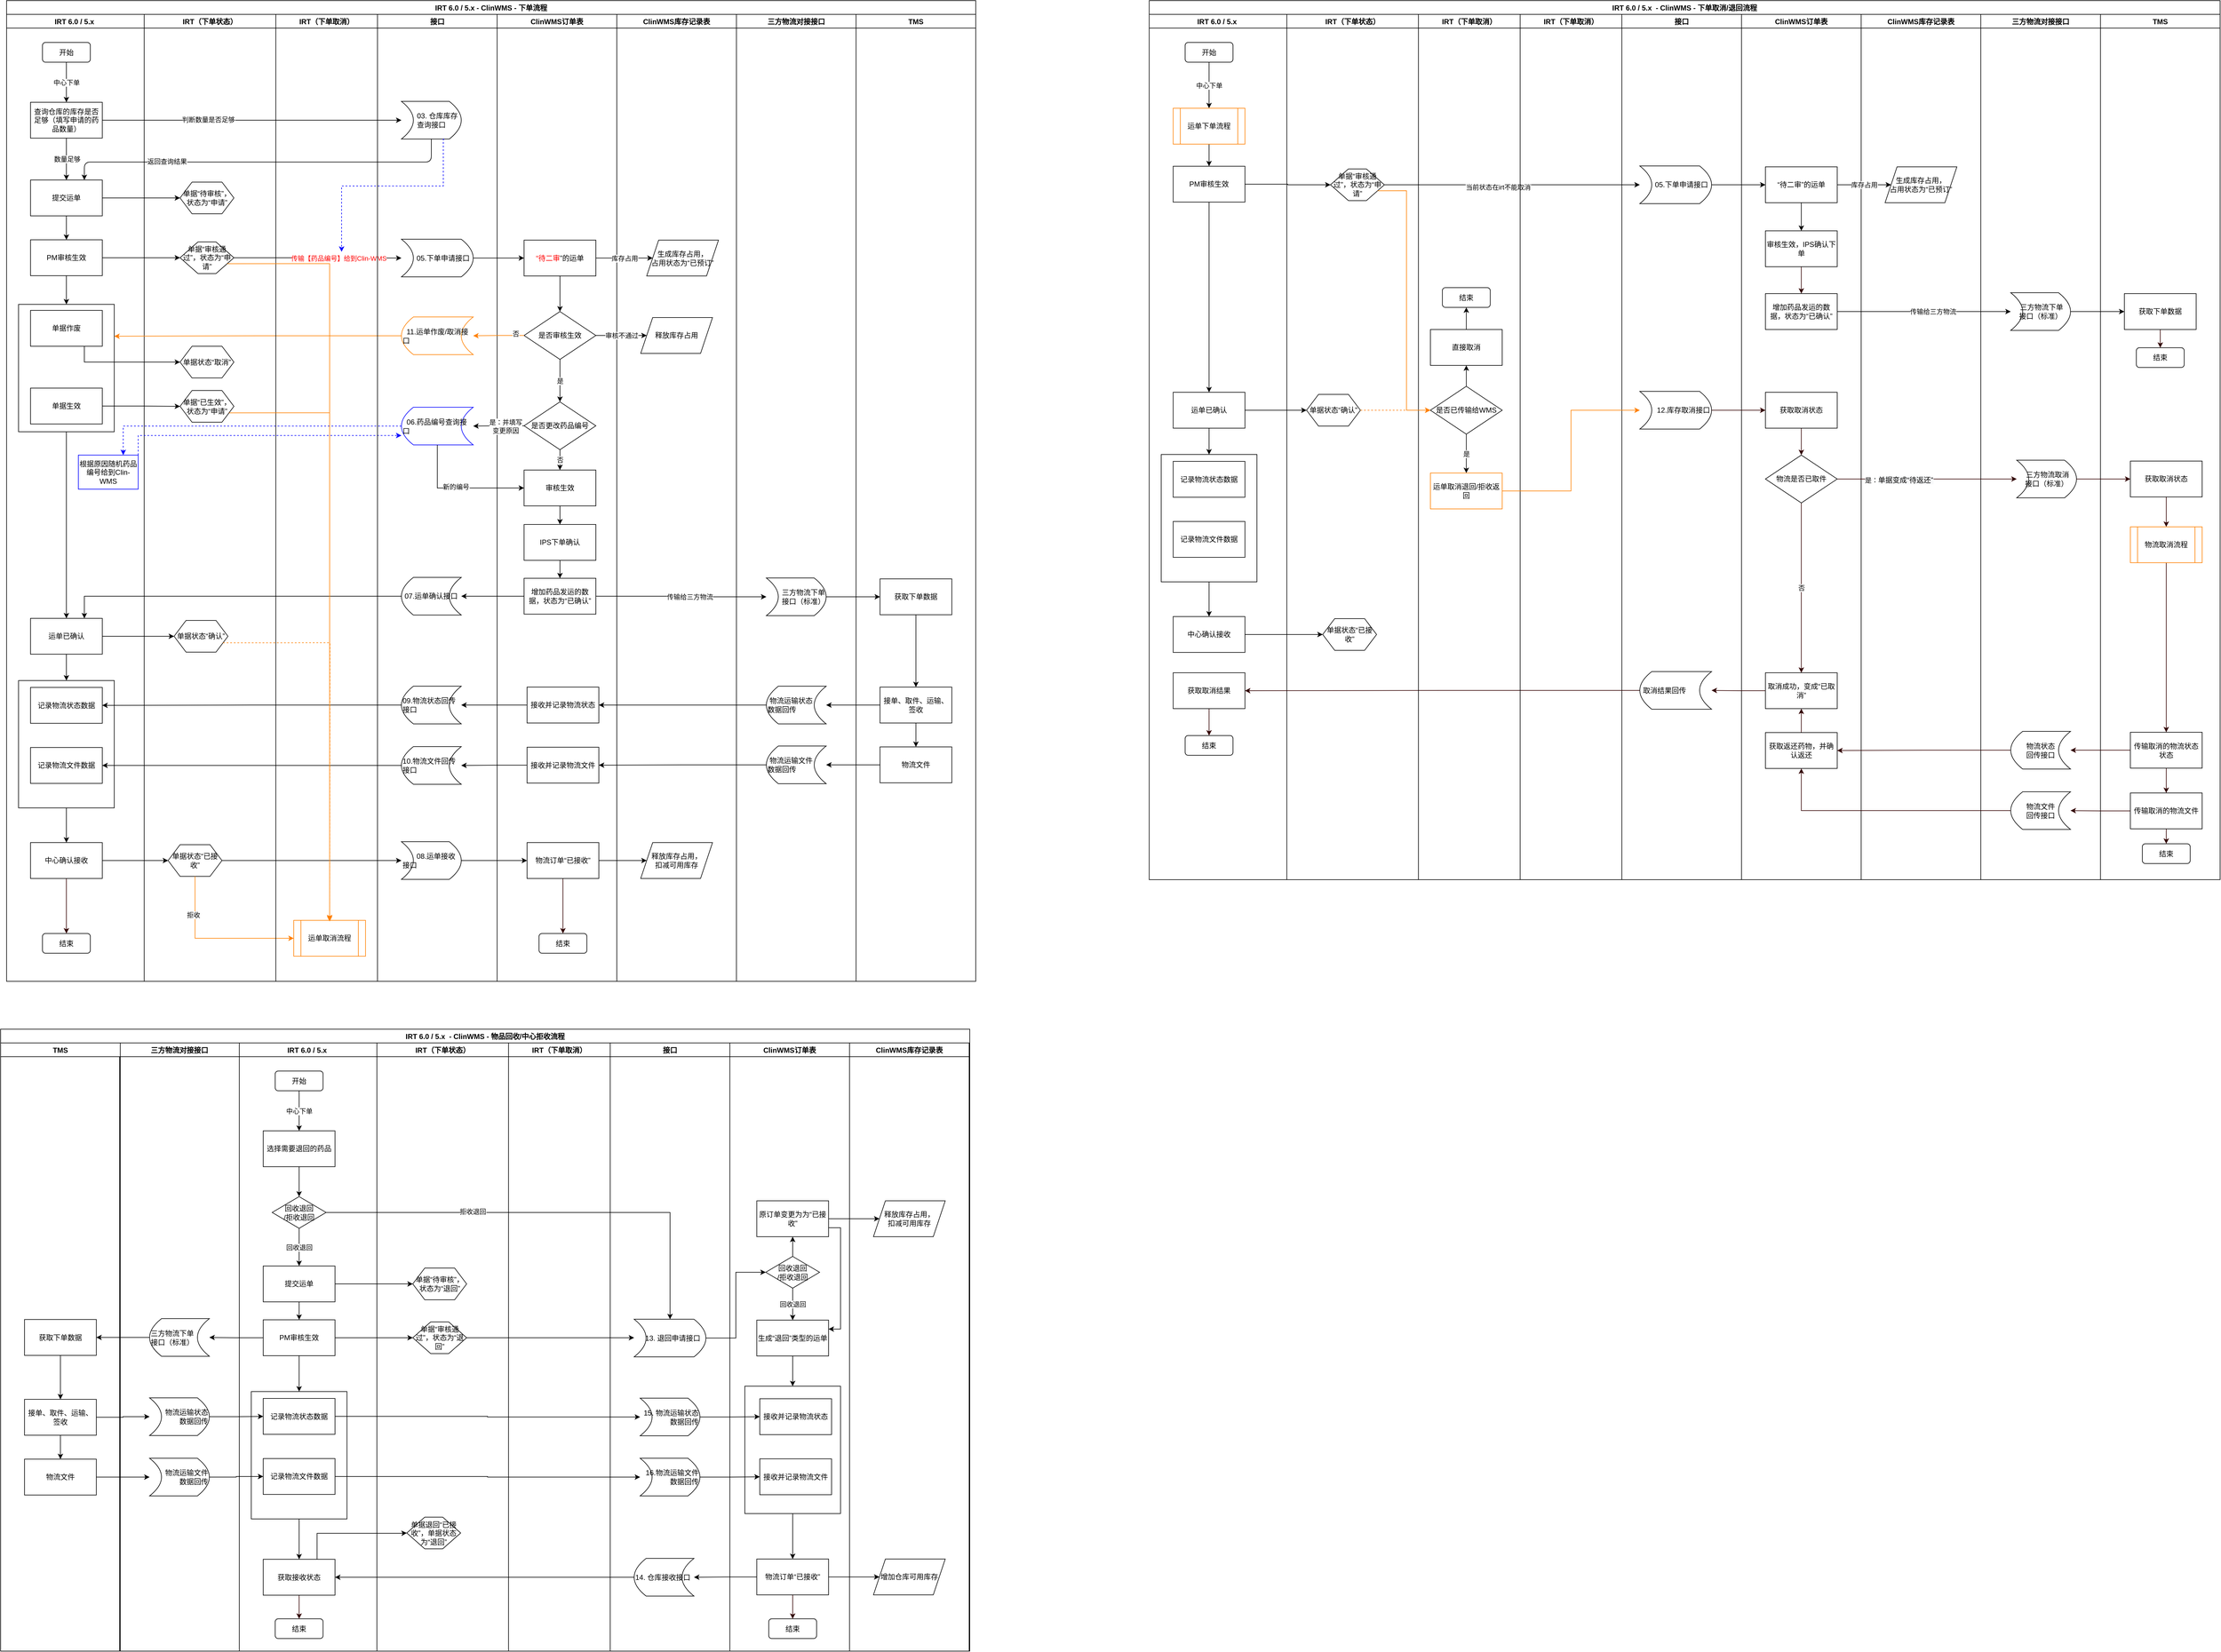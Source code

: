 <mxfile version="21.3.3" type="github">
  <diagram id="MK4zsHryxu_lcCKdK7D6" name="第 1 页">
    <mxGraphModel dx="1221" dy="743" grid="1" gridSize="10" guides="1" tooltips="1" connect="1" arrows="1" fold="1" page="1" pageScale="1" pageWidth="3300" pageHeight="4681" background="#FFFFFF" math="0" shadow="0">
      <root>
        <mxCell id="0" />
        <mxCell id="1" parent="0" />
        <mxCell id="qRmNPUV2aHM7vwJubzwD-107" value="IRT 6.0 / 5.x - ClinWMS - 下单流程" style="swimlane;rounded=0;" parent="1" vertex="1">
          <mxGeometry x="210" y="70" width="1620" height="1640" as="geometry" />
        </mxCell>
        <mxCell id="qRmNPUV2aHM7vwJubzwD-108" value="IRT 6.0 / 5.x " style="swimlane;startSize=23;rounded=0;" parent="qRmNPUV2aHM7vwJubzwD-107" vertex="1">
          <mxGeometry y="23" width="230" height="1617" as="geometry" />
        </mxCell>
        <mxCell id="qRmNPUV2aHM7vwJubzwD-109" value="中心下单" style="edgeStyle=orthogonalEdgeStyle;rounded=0;orthogonalLoop=1;jettySize=auto;html=1;exitX=0.5;exitY=1;exitDx=0;exitDy=0;entryX=0.5;entryY=0;entryDx=0;entryDy=0;" parent="qRmNPUV2aHM7vwJubzwD-108" source="qRmNPUV2aHM7vwJubzwD-110" target="qRmNPUV2aHM7vwJubzwD-112" edge="1">
          <mxGeometry relative="1" as="geometry" />
        </mxCell>
        <mxCell id="qRmNPUV2aHM7vwJubzwD-110" value="开始" style="rounded=1;whiteSpace=wrap;html=1;" parent="qRmNPUV2aHM7vwJubzwD-108" vertex="1">
          <mxGeometry x="60" y="47" width="80" height="33" as="geometry" />
        </mxCell>
        <mxCell id="qRmNPUV2aHM7vwJubzwD-112" value="查询仓库的库存是否足够（填写申请的药品数量）" style="rounded=0;whiteSpace=wrap;html=1;" parent="qRmNPUV2aHM7vwJubzwD-108" vertex="1">
          <mxGeometry x="40" y="147" width="120" height="60" as="geometry" />
        </mxCell>
        <mxCell id="EZ_emintY_2FYvNdaNu0-6" style="edgeStyle=orthogonalEdgeStyle;rounded=0;orthogonalLoop=1;jettySize=auto;html=1;exitX=0.5;exitY=1;exitDx=0;exitDy=0;" parent="qRmNPUV2aHM7vwJubzwD-108" source="qRmNPUV2aHM7vwJubzwD-115" target="EZ_emintY_2FYvNdaNu0-4" edge="1">
          <mxGeometry relative="1" as="geometry" />
        </mxCell>
        <mxCell id="qRmNPUV2aHM7vwJubzwD-115" value="提交运单" style="rounded=0;whiteSpace=wrap;html=1;" parent="qRmNPUV2aHM7vwJubzwD-108" vertex="1">
          <mxGeometry x="40" y="277" width="120" height="60" as="geometry" />
        </mxCell>
        <mxCell id="qRmNPUV2aHM7vwJubzwD-119" style="rounded=0;orthogonalLoop=1;jettySize=auto;html=1;exitX=0.5;exitY=1;exitDx=0;exitDy=0;entryX=0.5;entryY=0;entryDx=0;entryDy=0;startArrow=none;" parent="qRmNPUV2aHM7vwJubzwD-108" source="EZ_emintY_2FYvNdaNu0-4" target="g4fTX4bvxF52ecwvMkQF-63" edge="1">
          <mxGeometry relative="1" as="geometry" />
        </mxCell>
        <mxCell id="qRmNPUV2aHM7vwJubzwD-122" style="edgeStyle=orthogonalEdgeStyle;rounded=0;orthogonalLoop=1;jettySize=auto;html=1;exitX=0.5;exitY=1;exitDx=0;exitDy=0;entryX=0.5;entryY=0;entryDx=0;entryDy=0;" parent="qRmNPUV2aHM7vwJubzwD-108" source="qRmNPUV2aHM7vwJubzwD-123" target="qRmNPUV2aHM7vwJubzwD-125" edge="1">
          <mxGeometry relative="1" as="geometry" />
        </mxCell>
        <mxCell id="qRmNPUV2aHM7vwJubzwD-123" value="运单已确认" style="rounded=0;whiteSpace=wrap;html=1;" parent="qRmNPUV2aHM7vwJubzwD-108" vertex="1">
          <mxGeometry x="40" y="1010" width="120" height="60" as="geometry" />
        </mxCell>
        <mxCell id="qRmNPUV2aHM7vwJubzwD-124" style="edgeStyle=orthogonalEdgeStyle;rounded=0;orthogonalLoop=1;jettySize=auto;html=1;exitX=0.5;exitY=1;exitDx=0;exitDy=0;" parent="qRmNPUV2aHM7vwJubzwD-108" source="qRmNPUV2aHM7vwJubzwD-125" target="qRmNPUV2aHM7vwJubzwD-128" edge="1">
          <mxGeometry relative="1" as="geometry" />
        </mxCell>
        <mxCell id="qRmNPUV2aHM7vwJubzwD-125" value="" style="rounded=0;whiteSpace=wrap;html=1;" parent="qRmNPUV2aHM7vwJubzwD-108" vertex="1">
          <mxGeometry x="20" y="1114" width="160" height="213" as="geometry" />
        </mxCell>
        <mxCell id="qRmNPUV2aHM7vwJubzwD-126" value="记录物流状态数据" style="rounded=0;whiteSpace=wrap;html=1;" parent="qRmNPUV2aHM7vwJubzwD-108" vertex="1">
          <mxGeometry x="40" y="1125.5" width="120" height="60" as="geometry" />
        </mxCell>
        <mxCell id="qRmNPUV2aHM7vwJubzwD-127" value="记录物流文件数据" style="rounded=0;whiteSpace=wrap;html=1;" parent="qRmNPUV2aHM7vwJubzwD-108" vertex="1">
          <mxGeometry x="40" y="1226" width="120" height="60" as="geometry" />
        </mxCell>
        <mxCell id="EZ_emintY_2FYvNdaNu0-378" style="edgeStyle=orthogonalEdgeStyle;rounded=0;orthogonalLoop=1;jettySize=auto;html=1;exitX=0.5;exitY=1;exitDx=0;exitDy=0;labelBorderColor=#FF8000;strokeColor=#330000;" parent="qRmNPUV2aHM7vwJubzwD-108" source="qRmNPUV2aHM7vwJubzwD-128" target="EZ_emintY_2FYvNdaNu0-377" edge="1">
          <mxGeometry relative="1" as="geometry" />
        </mxCell>
        <mxCell id="qRmNPUV2aHM7vwJubzwD-128" value="中心确认接收" style="rounded=0;whiteSpace=wrap;html=1;" parent="qRmNPUV2aHM7vwJubzwD-108" vertex="1">
          <mxGeometry x="40" y="1385" width="120" height="60" as="geometry" />
        </mxCell>
        <mxCell id="g4fTX4bvxF52ecwvMkQF-76" style="edgeStyle=orthogonalEdgeStyle;rounded=0;orthogonalLoop=1;jettySize=auto;html=1;exitX=0.5;exitY=1;exitDx=0;exitDy=0;" parent="qRmNPUV2aHM7vwJubzwD-108" source="g4fTX4bvxF52ecwvMkQF-63" target="qRmNPUV2aHM7vwJubzwD-123" edge="1">
          <mxGeometry relative="1" as="geometry">
            <mxPoint x="100" y="960" as="targetPoint" />
          </mxGeometry>
        </mxCell>
        <mxCell id="g4fTX4bvxF52ecwvMkQF-63" value="" style="rounded=0;whiteSpace=wrap;html=1;" parent="qRmNPUV2aHM7vwJubzwD-108" vertex="1">
          <mxGeometry x="20" y="485" width="160" height="213" as="geometry" />
        </mxCell>
        <mxCell id="g4fTX4bvxF52ecwvMkQF-64" value="单据作废" style="rounded=0;whiteSpace=wrap;html=1;" parent="qRmNPUV2aHM7vwJubzwD-108" vertex="1">
          <mxGeometry x="40" y="495" width="120" height="60" as="geometry" />
        </mxCell>
        <mxCell id="g4fTX4bvxF52ecwvMkQF-67" value="单据生效" style="rounded=0;whiteSpace=wrap;html=1;" parent="qRmNPUV2aHM7vwJubzwD-108" vertex="1">
          <mxGeometry x="40" y="625" width="120" height="60" as="geometry" />
        </mxCell>
        <mxCell id="EZ_emintY_2FYvNdaNu0-4" value="PM审核生效" style="rounded=0;whiteSpace=wrap;html=1;" parent="qRmNPUV2aHM7vwJubzwD-108" vertex="1">
          <mxGeometry x="40" y="377" width="120" height="60" as="geometry" />
        </mxCell>
        <mxCell id="EZ_emintY_2FYvNdaNu0-377" value="结束" style="rounded=1;whiteSpace=wrap;html=1;" parent="qRmNPUV2aHM7vwJubzwD-108" vertex="1">
          <mxGeometry x="60" y="1537" width="80" height="33" as="geometry" />
        </mxCell>
        <mxCell id="fEDEdlinYca2g1m1hboh-10" value="根据原因随机药品编号给到Clin-WMS" style="rounded=0;whiteSpace=wrap;html=1;strokeColor=#0000FF;" parent="qRmNPUV2aHM7vwJubzwD-108" vertex="1">
          <mxGeometry x="120" y="737" width="100" height="57" as="geometry" />
        </mxCell>
        <mxCell id="qRmNPUV2aHM7vwJubzwD-129" value="IRT（下单状态）" style="swimlane;rounded=0;" parent="qRmNPUV2aHM7vwJubzwD-107" vertex="1">
          <mxGeometry x="230" y="23" width="220" height="1617" as="geometry" />
        </mxCell>
        <mxCell id="qRmNPUV2aHM7vwJubzwD-130" value="单据“待审核”，状态为“申请”" style="shape=hexagon;perimeter=hexagonPerimeter2;whiteSpace=wrap;html=1;fixedSize=1;" parent="qRmNPUV2aHM7vwJubzwD-129" vertex="1">
          <mxGeometry x="60" y="280.5" width="90" height="53" as="geometry" />
        </mxCell>
        <mxCell id="qRmNPUV2aHM7vwJubzwD-133" value="单据状态“确认”" style="shape=hexagon;perimeter=hexagonPerimeter2;whiteSpace=wrap;html=1;fixedSize=1;" parent="qRmNPUV2aHM7vwJubzwD-129" vertex="1">
          <mxGeometry x="50" y="1013.5" width="90" height="53" as="geometry" />
        </mxCell>
        <mxCell id="qRmNPUV2aHM7vwJubzwD-134" value="单据状态“已接收”" style="shape=hexagon;perimeter=hexagonPerimeter2;whiteSpace=wrap;html=1;fixedSize=1;" parent="qRmNPUV2aHM7vwJubzwD-129" vertex="1">
          <mxGeometry x="40" y="1388.5" width="90" height="53" as="geometry" />
        </mxCell>
        <mxCell id="g4fTX4bvxF52ecwvMkQF-65" value="单据状态“取消”" style="shape=hexagon;perimeter=hexagonPerimeter2;whiteSpace=wrap;html=1;fixedSize=1;" parent="qRmNPUV2aHM7vwJubzwD-129" vertex="1">
          <mxGeometry x="60" y="555" width="90" height="53" as="geometry" />
        </mxCell>
        <mxCell id="g4fTX4bvxF52ecwvMkQF-72" value="单据“已生效”，状态为“申请”" style="shape=hexagon;perimeter=hexagonPerimeter2;whiteSpace=wrap;html=1;fixedSize=1;" parent="qRmNPUV2aHM7vwJubzwD-129" vertex="1">
          <mxGeometry x="60" y="629" width="90" height="53" as="geometry" />
        </mxCell>
        <mxCell id="EZ_emintY_2FYvNdaNu0-7" value="单据“审核通过”，状态为“申请”" style="shape=hexagon;perimeter=hexagonPerimeter2;whiteSpace=wrap;html=1;fixedSize=1;size=30;" parent="qRmNPUV2aHM7vwJubzwD-129" vertex="1">
          <mxGeometry x="60" y="380.5" width="90" height="53" as="geometry" />
        </mxCell>
        <mxCell id="qRmNPUV2aHM7vwJubzwD-135" value="接口" style="swimlane;rounded=0;" parent="qRmNPUV2aHM7vwJubzwD-107" vertex="1">
          <mxGeometry x="620" y="23" width="200" height="1617" as="geometry" />
        </mxCell>
        <mxCell id="qRmNPUV2aHM7vwJubzwD-136" value="&amp;nbsp; &amp;nbsp; &amp;nbsp; 03. 仓库库存查询接口" style="shape=dataStorage;whiteSpace=wrap;html=1;fixedSize=1;align=center;flipH=1;" parent="qRmNPUV2aHM7vwJubzwD-135" vertex="1">
          <mxGeometry x="40" y="145.5" width="100" height="63" as="geometry" />
        </mxCell>
        <mxCell id="qRmNPUV2aHM7vwJubzwD-139" value="&amp;nbsp;07.运单确认接口" style="shape=dataStorage;whiteSpace=wrap;html=1;fixedSize=1;align=left;flipH=0;" parent="qRmNPUV2aHM7vwJubzwD-135" vertex="1">
          <mxGeometry x="40" y="941.5" width="100" height="63" as="geometry" />
        </mxCell>
        <mxCell id="qRmNPUV2aHM7vwJubzwD-140" value="09.物流状态回传&lt;br&gt;接口" style="shape=dataStorage;whiteSpace=wrap;html=1;fixedSize=1;align=left;" parent="qRmNPUV2aHM7vwJubzwD-135" vertex="1">
          <mxGeometry x="40" y="1123.5" width="100" height="63" as="geometry" />
        </mxCell>
        <mxCell id="qRmNPUV2aHM7vwJubzwD-141" value="10.物流文件回传&lt;br&gt;接口" style="shape=dataStorage;whiteSpace=wrap;html=1;fixedSize=1;align=left;" parent="qRmNPUV2aHM7vwJubzwD-135" vertex="1">
          <mxGeometry x="40" y="1224.5" width="100" height="63" as="geometry" />
        </mxCell>
        <mxCell id="qRmNPUV2aHM7vwJubzwD-142" value="&amp;nbsp; &amp;nbsp; &amp;nbsp; &amp;nbsp;08.运单接收接口" style="shape=dataStorage;whiteSpace=wrap;html=1;fixedSize=1;align=left;flipH=1;" parent="qRmNPUV2aHM7vwJubzwD-135" vertex="1">
          <mxGeometry x="40" y="1383.5" width="100" height="63" as="geometry" />
        </mxCell>
        <mxCell id="g4fTX4bvxF52ecwvMkQF-70" value="&amp;nbsp; 11.运单作废/取消接口" style="shape=dataStorage;whiteSpace=wrap;html=1;fixedSize=1;align=left;rotation=0;flipH=0;strokeColor=#FF8000;" parent="qRmNPUV2aHM7vwJubzwD-135" vertex="1">
          <mxGeometry x="40" y="506" width="120" height="63" as="geometry" />
        </mxCell>
        <mxCell id="fEDEdlinYca2g1m1hboh-6" value="&amp;nbsp; 06.药品编号查询接口" style="shape=dataStorage;whiteSpace=wrap;html=1;fixedSize=1;align=left;rotation=0;flipH=0;strokeColor=#0000FF;" parent="qRmNPUV2aHM7vwJubzwD-135" vertex="1">
          <mxGeometry x="40" y="657" width="120" height="63" as="geometry" />
        </mxCell>
        <mxCell id="qRmNPUV2aHM7vwJubzwD-143" value="ClinWMS订单表" style="swimlane;rounded=0;" parent="qRmNPUV2aHM7vwJubzwD-107" vertex="1">
          <mxGeometry x="820" y="23" width="200" height="1617" as="geometry" />
        </mxCell>
        <mxCell id="qRmNPUV2aHM7vwJubzwD-144" value="增加药品发运的数据，状态为“已确认”" style="rounded=0;whiteSpace=wrap;html=1;" parent="qRmNPUV2aHM7vwJubzwD-143" vertex="1">
          <mxGeometry x="45" y="943" width="120" height="60" as="geometry" />
        </mxCell>
        <mxCell id="qRmNPUV2aHM7vwJubzwD-145" value="接收并记录物流状态" style="rounded=0;whiteSpace=wrap;html=1;" parent="qRmNPUV2aHM7vwJubzwD-143" vertex="1">
          <mxGeometry x="50" y="1125" width="120" height="60" as="geometry" />
        </mxCell>
        <mxCell id="qRmNPUV2aHM7vwJubzwD-146" value="接收并记录物流文件" style="rounded=0;whiteSpace=wrap;html=1;" parent="qRmNPUV2aHM7vwJubzwD-143" vertex="1">
          <mxGeometry x="50" y="1225.5" width="120" height="60" as="geometry" />
        </mxCell>
        <mxCell id="EZ_emintY_2FYvNdaNu0-380" style="edgeStyle=orthogonalEdgeStyle;rounded=0;orthogonalLoop=1;jettySize=auto;html=1;exitX=0.5;exitY=1;exitDx=0;exitDy=0;entryX=0.5;entryY=0;entryDx=0;entryDy=0;labelBorderColor=#FF8000;strokeColor=#330000;" parent="qRmNPUV2aHM7vwJubzwD-143" source="qRmNPUV2aHM7vwJubzwD-147" target="EZ_emintY_2FYvNdaNu0-379" edge="1">
          <mxGeometry relative="1" as="geometry" />
        </mxCell>
        <mxCell id="qRmNPUV2aHM7vwJubzwD-147" value="物流订单“已接收”" style="rounded=0;whiteSpace=wrap;html=1;" parent="qRmNPUV2aHM7vwJubzwD-143" vertex="1">
          <mxGeometry x="50" y="1385" width="120" height="60" as="geometry" />
        </mxCell>
        <mxCell id="g4fTX4bvxF52ecwvMkQF-58" style="edgeStyle=orthogonalEdgeStyle;rounded=0;orthogonalLoop=1;jettySize=auto;html=1;exitX=0.5;exitY=1;exitDx=0;exitDy=0;" parent="qRmNPUV2aHM7vwJubzwD-143" source="g4fTX4bvxF52ecwvMkQF-50" target="g4fTX4bvxF52ecwvMkQF-57" edge="1">
          <mxGeometry relative="1" as="geometry" />
        </mxCell>
        <mxCell id="g4fTX4bvxF52ecwvMkQF-50" value="&lt;font color=&quot;#ff0000&quot;&gt;“待二审&lt;/font&gt;”的运单" style="rounded=0;whiteSpace=wrap;html=1;" parent="qRmNPUV2aHM7vwJubzwD-143" vertex="1">
          <mxGeometry x="45" y="377.5" width="120" height="60" as="geometry" />
        </mxCell>
        <mxCell id="g4fTX4bvxF52ecwvMkQF-60" value="否" style="edgeStyle=orthogonalEdgeStyle;rounded=0;orthogonalLoop=1;jettySize=auto;html=1;exitX=0.5;exitY=1;exitDx=0;exitDy=0;entryX=0.5;entryY=0;entryDx=0;entryDy=0;startArrow=none;" parent="qRmNPUV2aHM7vwJubzwD-143" source="fEDEdlinYca2g1m1hboh-2" target="g4fTX4bvxF52ecwvMkQF-59" edge="1">
          <mxGeometry relative="1" as="geometry">
            <Array as="points">
              <mxPoint x="105" y="747" />
              <mxPoint x="105" y="747" />
            </Array>
          </mxGeometry>
        </mxCell>
        <mxCell id="fEDEdlinYca2g1m1hboh-4" value="&lt;font color=&quot;#000000&quot;&gt;是&lt;/font&gt;" style="edgeStyle=orthogonalEdgeStyle;rounded=0;orthogonalLoop=1;jettySize=auto;html=1;exitX=0.5;exitY=1;exitDx=0;exitDy=0;fontColor=#FF0000;" parent="qRmNPUV2aHM7vwJubzwD-143" source="g4fTX4bvxF52ecwvMkQF-57" target="fEDEdlinYca2g1m1hboh-2" edge="1">
          <mxGeometry relative="1" as="geometry" />
        </mxCell>
        <mxCell id="g4fTX4bvxF52ecwvMkQF-57" value="是否审核生效" style="rhombus;whiteSpace=wrap;html=1;rounded=0;" parent="qRmNPUV2aHM7vwJubzwD-143" vertex="1">
          <mxGeometry x="45" y="497" width="120" height="80" as="geometry" />
        </mxCell>
        <mxCell id="g4fTX4bvxF52ecwvMkQF-79" style="edgeStyle=orthogonalEdgeStyle;rounded=0;orthogonalLoop=1;jettySize=auto;html=1;exitX=0.5;exitY=1;exitDx=0;exitDy=0;entryX=0.5;entryY=0;entryDx=0;entryDy=0;" parent="qRmNPUV2aHM7vwJubzwD-143" source="g4fTX4bvxF52ecwvMkQF-59" target="g4fTX4bvxF52ecwvMkQF-77" edge="1">
          <mxGeometry relative="1" as="geometry" />
        </mxCell>
        <mxCell id="g4fTX4bvxF52ecwvMkQF-59" value="审核生效" style="rounded=0;whiteSpace=wrap;html=1;" parent="qRmNPUV2aHM7vwJubzwD-143" vertex="1">
          <mxGeometry x="45" y="762" width="120" height="60" as="geometry" />
        </mxCell>
        <mxCell id="g4fTX4bvxF52ecwvMkQF-80" style="edgeStyle=orthogonalEdgeStyle;rounded=0;orthogonalLoop=1;jettySize=auto;html=1;exitX=0.5;exitY=1;exitDx=0;exitDy=0;" parent="qRmNPUV2aHM7vwJubzwD-143" source="g4fTX4bvxF52ecwvMkQF-77" target="qRmNPUV2aHM7vwJubzwD-144" edge="1">
          <mxGeometry relative="1" as="geometry" />
        </mxCell>
        <mxCell id="g4fTX4bvxF52ecwvMkQF-77" value="IPS下单确认" style="rounded=0;whiteSpace=wrap;html=1;" parent="qRmNPUV2aHM7vwJubzwD-143" vertex="1">
          <mxGeometry x="45" y="853" width="120" height="60" as="geometry" />
        </mxCell>
        <mxCell id="EZ_emintY_2FYvNdaNu0-379" value="结束" style="rounded=1;whiteSpace=wrap;html=1;" parent="qRmNPUV2aHM7vwJubzwD-143" vertex="1">
          <mxGeometry x="70" y="1537" width="80" height="33" as="geometry" />
        </mxCell>
        <mxCell id="fEDEdlinYca2g1m1hboh-2" value="是否更改药品编号" style="rhombus;whiteSpace=wrap;html=1;rounded=0;" parent="qRmNPUV2aHM7vwJubzwD-143" vertex="1">
          <mxGeometry x="45" y="648" width="120" height="80" as="geometry" />
        </mxCell>
        <mxCell id="qRmNPUV2aHM7vwJubzwD-148" value="ClinWMS库存记录表" style="swimlane;rounded=0;" parent="qRmNPUV2aHM7vwJubzwD-107" vertex="1">
          <mxGeometry x="1020" y="23" width="200" height="1617" as="geometry" />
        </mxCell>
        <mxCell id="qRmNPUV2aHM7vwJubzwD-150" value="生成库存占用，&lt;br&gt;占用状态为“已预订”" style="shape=parallelogram;perimeter=parallelogramPerimeter;whiteSpace=wrap;html=1;fixedSize=1;" parent="qRmNPUV2aHM7vwJubzwD-148" vertex="1">
          <mxGeometry x="50" y="377.5" width="120" height="60" as="geometry" />
        </mxCell>
        <mxCell id="qRmNPUV2aHM7vwJubzwD-151" value="&lt;span style=&quot;&quot;&gt;释放库存占用，&lt;br&gt;扣减可用库存&lt;/span&gt;" style="shape=parallelogram;perimeter=parallelogramPerimeter;whiteSpace=wrap;html=1;fixedSize=1;" parent="qRmNPUV2aHM7vwJubzwD-148" vertex="1">
          <mxGeometry x="40" y="1385" width="120" height="60" as="geometry" />
        </mxCell>
        <mxCell id="g4fTX4bvxF52ecwvMkQF-74" value="&lt;span style=&quot;&quot;&gt;释放库存占用&lt;/span&gt;" style="shape=parallelogram;perimeter=parallelogramPerimeter;whiteSpace=wrap;html=1;fixedSize=1;" parent="qRmNPUV2aHM7vwJubzwD-148" vertex="1">
          <mxGeometry x="40" y="507" width="120" height="60" as="geometry" />
        </mxCell>
        <mxCell id="qRmNPUV2aHM7vwJubzwD-152" style="edgeStyle=orthogonalEdgeStyle;orthogonalLoop=1;jettySize=auto;html=1;exitX=1;exitY=0.5;exitDx=0;exitDy=0;entryX=0;entryY=0.5;entryDx=0;entryDy=0;" parent="qRmNPUV2aHM7vwJubzwD-107" source="qRmNPUV2aHM7vwJubzwD-112" target="qRmNPUV2aHM7vwJubzwD-136" edge="1">
          <mxGeometry relative="1" as="geometry" />
        </mxCell>
        <mxCell id="fEDEdlinYca2g1m1hboh-5" value="判断数量是否足够" style="edgeLabel;html=1;align=center;verticalAlign=middle;resizable=0;points=[];fontColor=#000000;" parent="qRmNPUV2aHM7vwJubzwD-152" vertex="1" connectable="0">
          <mxGeometry x="-0.294" y="1" relative="1" as="geometry">
            <mxPoint as="offset" />
          </mxGeometry>
        </mxCell>
        <mxCell id="qRmNPUV2aHM7vwJubzwD-153" style="edgeStyle=orthogonalEdgeStyle;orthogonalLoop=1;jettySize=auto;html=1;entryX=0.75;entryY=0;entryDx=0;entryDy=0;exitX=0.5;exitY=1;exitDx=0;exitDy=0;" parent="qRmNPUV2aHM7vwJubzwD-107" source="qRmNPUV2aHM7vwJubzwD-136" target="qRmNPUV2aHM7vwJubzwD-115" edge="1">
          <mxGeometry relative="1" as="geometry">
            <mxPoint x="740" y="240" as="sourcePoint" />
            <mxPoint x="160.0" y="300" as="targetPoint" />
            <Array as="points">
              <mxPoint x="710" y="270" />
              <mxPoint x="130" y="270" />
            </Array>
          </mxGeometry>
        </mxCell>
        <mxCell id="qRmNPUV2aHM7vwJubzwD-154" value="返回查询结果" style="edgeLabel;html=1;align=center;verticalAlign=middle;resizable=0;points=[];" parent="qRmNPUV2aHM7vwJubzwD-153" vertex="1" connectable="0">
          <mxGeometry x="0.486" y="-1" relative="1" as="geometry">
            <mxPoint x="1" as="offset" />
          </mxGeometry>
        </mxCell>
        <mxCell id="qRmNPUV2aHM7vwJubzwD-155" style="edgeStyle=orthogonalEdgeStyle;orthogonalLoop=1;jettySize=auto;html=1;exitX=1;exitY=0.5;exitDx=0;exitDy=0;entryX=0;entryY=0.5;entryDx=0;entryDy=0;" parent="qRmNPUV2aHM7vwJubzwD-107" source="qRmNPUV2aHM7vwJubzwD-115" target="qRmNPUV2aHM7vwJubzwD-130" edge="1">
          <mxGeometry relative="1" as="geometry">
            <mxPoint x="145" y="443.5" as="sourcePoint" />
          </mxGeometry>
        </mxCell>
        <mxCell id="qRmNPUV2aHM7vwJubzwD-157" style="edgeStyle=orthogonalEdgeStyle;rounded=0;orthogonalLoop=1;jettySize=auto;html=1;exitX=1;exitY=0.5;exitDx=0;exitDy=0;entryX=0;entryY=0.5;entryDx=0;entryDy=0;" parent="qRmNPUV2aHM7vwJubzwD-107" edge="1">
          <mxGeometry relative="1" as="geometry">
            <mxPoint x="160" y="905" as="sourcePoint" />
          </mxGeometry>
        </mxCell>
        <mxCell id="qRmNPUV2aHM7vwJubzwD-161" value="库存占用" style="edgeStyle=orthogonalEdgeStyle;rounded=0;orthogonalLoop=1;jettySize=auto;html=1;entryX=0;entryY=0.5;entryDx=0;entryDy=0;" parent="qRmNPUV2aHM7vwJubzwD-107" source="g4fTX4bvxF52ecwvMkQF-50" target="qRmNPUV2aHM7vwJubzwD-150" edge="1">
          <mxGeometry relative="1" as="geometry">
            <mxPoint x="1050" y="461.5" as="targetPoint" />
            <mxPoint x="780" y="521.5" as="sourcePoint" />
          </mxGeometry>
        </mxCell>
        <mxCell id="qRmNPUV2aHM7vwJubzwD-163" style="edgeStyle=orthogonalEdgeStyle;rounded=0;orthogonalLoop=1;jettySize=auto;html=1;exitX=1;exitY=0.5;exitDx=0;exitDy=0;entryX=0;entryY=0.5;entryDx=0;entryDy=0;" parent="qRmNPUV2aHM7vwJubzwD-107" source="qRmNPUV2aHM7vwJubzwD-123" target="qRmNPUV2aHM7vwJubzwD-133" edge="1">
          <mxGeometry relative="1" as="geometry" />
        </mxCell>
        <mxCell id="qRmNPUV2aHM7vwJubzwD-165" style="edgeStyle=orthogonalEdgeStyle;rounded=0;orthogonalLoop=1;jettySize=auto;html=1;exitX=1;exitY=0.5;exitDx=0;exitDy=0;startArrow=none;entryX=0;entryY=0.5;entryDx=0;entryDy=0;" parent="qRmNPUV2aHM7vwJubzwD-107" source="qRmNPUV2aHM7vwJubzwD-144" target="qRmNPUV2aHM7vwJubzwD-169" edge="1">
          <mxGeometry relative="1" as="geometry">
            <mxPoint x="1260" y="997.0" as="targetPoint" />
          </mxGeometry>
        </mxCell>
        <mxCell id="qRmNPUV2aHM7vwJubzwD-166" value="传输给三方物流" style="edgeLabel;html=1;align=center;verticalAlign=middle;resizable=0;points=[];" parent="qRmNPUV2aHM7vwJubzwD-165" vertex="1" connectable="0">
          <mxGeometry x="0.101" relative="1" as="geometry">
            <mxPoint as="offset" />
          </mxGeometry>
        </mxCell>
        <mxCell id="qRmNPUV2aHM7vwJubzwD-168" value="三方物流对接接口" style="swimlane;rounded=0;" parent="qRmNPUV2aHM7vwJubzwD-107" vertex="1">
          <mxGeometry x="1220" y="23" width="200" height="1617" as="geometry" />
        </mxCell>
        <mxCell id="qRmNPUV2aHM7vwJubzwD-169" value="&amp;nbsp;三方物流下单&lt;br&gt;接口（标准）" style="shape=dataStorage;whiteSpace=wrap;html=1;fixedSize=1;align=right;flipH=1;" parent="qRmNPUV2aHM7vwJubzwD-168" vertex="1">
          <mxGeometry x="50" y="942.5" width="100" height="63" as="geometry" />
        </mxCell>
        <mxCell id="qRmNPUV2aHM7vwJubzwD-170" value="&amp;nbsp;物流运输状态&lt;br&gt;数据回传" style="shape=dataStorage;whiteSpace=wrap;html=1;fixedSize=1;align=left;" parent="qRmNPUV2aHM7vwJubzwD-168" vertex="1">
          <mxGeometry x="50" y="1123.5" width="100" height="63" as="geometry" />
        </mxCell>
        <mxCell id="qRmNPUV2aHM7vwJubzwD-171" value="&amp;nbsp;物流运输文件&lt;br&gt;数据回传" style="shape=dataStorage;whiteSpace=wrap;html=1;fixedSize=1;align=left;" parent="qRmNPUV2aHM7vwJubzwD-168" vertex="1">
          <mxGeometry x="50" y="1223.5" width="100" height="63" as="geometry" />
        </mxCell>
        <mxCell id="qRmNPUV2aHM7vwJubzwD-172" value="TMS" style="swimlane;rounded=0;" parent="qRmNPUV2aHM7vwJubzwD-107" vertex="1">
          <mxGeometry x="1420" y="23" width="200" height="1617" as="geometry" />
        </mxCell>
        <mxCell id="qRmNPUV2aHM7vwJubzwD-173" style="edgeStyle=orthogonalEdgeStyle;rounded=0;orthogonalLoop=1;jettySize=auto;html=1;exitX=0.5;exitY=1;exitDx=0;exitDy=0;entryX=0.5;entryY=0;entryDx=0;entryDy=0;" parent="qRmNPUV2aHM7vwJubzwD-172" source="qRmNPUV2aHM7vwJubzwD-174" target="qRmNPUV2aHM7vwJubzwD-176" edge="1">
          <mxGeometry relative="1" as="geometry" />
        </mxCell>
        <mxCell id="qRmNPUV2aHM7vwJubzwD-174" value="获取下单数据" style="rounded=0;whiteSpace=wrap;html=1;" parent="qRmNPUV2aHM7vwJubzwD-172" vertex="1">
          <mxGeometry x="40" y="944" width="120" height="60" as="geometry" />
        </mxCell>
        <mxCell id="qRmNPUV2aHM7vwJubzwD-175" style="edgeStyle=orthogonalEdgeStyle;rounded=0;orthogonalLoop=1;jettySize=auto;html=1;exitX=0.5;exitY=1;exitDx=0;exitDy=0;entryX=0.5;entryY=0;entryDx=0;entryDy=0;" parent="qRmNPUV2aHM7vwJubzwD-172" source="qRmNPUV2aHM7vwJubzwD-176" target="qRmNPUV2aHM7vwJubzwD-177" edge="1">
          <mxGeometry relative="1" as="geometry" />
        </mxCell>
        <mxCell id="qRmNPUV2aHM7vwJubzwD-176" value="接单、取件、运输、签收" style="rounded=0;whiteSpace=wrap;html=1;" parent="qRmNPUV2aHM7vwJubzwD-172" vertex="1">
          <mxGeometry x="40" y="1125" width="120" height="60" as="geometry" />
        </mxCell>
        <mxCell id="qRmNPUV2aHM7vwJubzwD-177" value="物流文件" style="rounded=0;whiteSpace=wrap;html=1;" parent="qRmNPUV2aHM7vwJubzwD-172" vertex="1">
          <mxGeometry x="40" y="1225" width="120" height="60" as="geometry" />
        </mxCell>
        <mxCell id="qRmNPUV2aHM7vwJubzwD-178" style="edgeStyle=orthogonalEdgeStyle;rounded=0;orthogonalLoop=1;jettySize=auto;html=1;exitX=1;exitY=0.5;exitDx=0;exitDy=0;entryX=0;entryY=0.5;entryDx=0;entryDy=0;" parent="qRmNPUV2aHM7vwJubzwD-107" source="qRmNPUV2aHM7vwJubzwD-169" target="qRmNPUV2aHM7vwJubzwD-174" edge="1">
          <mxGeometry relative="1" as="geometry" />
        </mxCell>
        <mxCell id="qRmNPUV2aHM7vwJubzwD-179" style="edgeStyle=orthogonalEdgeStyle;rounded=0;orthogonalLoop=1;jettySize=auto;html=1;exitX=0;exitY=0.5;exitDx=0;exitDy=0;entryX=1;entryY=0.5;entryDx=0;entryDy=0;" parent="qRmNPUV2aHM7vwJubzwD-107" source="qRmNPUV2aHM7vwJubzwD-176" target="qRmNPUV2aHM7vwJubzwD-170" edge="1">
          <mxGeometry relative="1" as="geometry" />
        </mxCell>
        <mxCell id="qRmNPUV2aHM7vwJubzwD-180" style="edgeStyle=orthogonalEdgeStyle;rounded=0;orthogonalLoop=1;jettySize=auto;html=1;exitX=0;exitY=0.5;exitDx=0;exitDy=0;entryX=1;entryY=0.5;entryDx=0;entryDy=0;" parent="qRmNPUV2aHM7vwJubzwD-107" source="qRmNPUV2aHM7vwJubzwD-170" target="qRmNPUV2aHM7vwJubzwD-145" edge="1">
          <mxGeometry relative="1" as="geometry" />
        </mxCell>
        <mxCell id="qRmNPUV2aHM7vwJubzwD-181" style="edgeStyle=orthogonalEdgeStyle;rounded=0;orthogonalLoop=1;jettySize=auto;html=1;exitX=0;exitY=0.5;exitDx=0;exitDy=0;entryX=1;entryY=0.5;entryDx=0;entryDy=0;" parent="qRmNPUV2aHM7vwJubzwD-107" source="qRmNPUV2aHM7vwJubzwD-145" target="qRmNPUV2aHM7vwJubzwD-140" edge="1">
          <mxGeometry relative="1" as="geometry" />
        </mxCell>
        <mxCell id="qRmNPUV2aHM7vwJubzwD-182" style="edgeStyle=orthogonalEdgeStyle;rounded=0;orthogonalLoop=1;jettySize=auto;html=1;exitX=0;exitY=0.5;exitDx=0;exitDy=0;" parent="qRmNPUV2aHM7vwJubzwD-107" source="qRmNPUV2aHM7vwJubzwD-177" target="qRmNPUV2aHM7vwJubzwD-171" edge="1">
          <mxGeometry relative="1" as="geometry">
            <mxPoint x="1370" y="1278" as="targetPoint" />
          </mxGeometry>
        </mxCell>
        <mxCell id="qRmNPUV2aHM7vwJubzwD-183" style="edgeStyle=orthogonalEdgeStyle;rounded=0;orthogonalLoop=1;jettySize=auto;html=1;exitX=0;exitY=0.5;exitDx=0;exitDy=0;" parent="qRmNPUV2aHM7vwJubzwD-107" source="qRmNPUV2aHM7vwJubzwD-140" target="qRmNPUV2aHM7vwJubzwD-126" edge="1">
          <mxGeometry relative="1" as="geometry" />
        </mxCell>
        <mxCell id="qRmNPUV2aHM7vwJubzwD-184" style="edgeStyle=orthogonalEdgeStyle;rounded=0;orthogonalLoop=1;jettySize=auto;html=1;exitX=0;exitY=0.5;exitDx=0;exitDy=0;entryX=1;entryY=0.5;entryDx=0;entryDy=0;" parent="qRmNPUV2aHM7vwJubzwD-107" source="qRmNPUV2aHM7vwJubzwD-171" target="qRmNPUV2aHM7vwJubzwD-146" edge="1">
          <mxGeometry relative="1" as="geometry">
            <mxPoint x="1010" y="1278.0" as="targetPoint" />
          </mxGeometry>
        </mxCell>
        <mxCell id="qRmNPUV2aHM7vwJubzwD-185" style="edgeStyle=orthogonalEdgeStyle;rounded=0;orthogonalLoop=1;jettySize=auto;html=1;exitX=0;exitY=0.5;exitDx=0;exitDy=0;" parent="qRmNPUV2aHM7vwJubzwD-107" source="qRmNPUV2aHM7vwJubzwD-146" target="qRmNPUV2aHM7vwJubzwD-141" edge="1">
          <mxGeometry relative="1" as="geometry" />
        </mxCell>
        <mxCell id="qRmNPUV2aHM7vwJubzwD-186" style="edgeStyle=orthogonalEdgeStyle;rounded=0;orthogonalLoop=1;jettySize=auto;html=1;exitX=0;exitY=0.5;exitDx=0;exitDy=0;" parent="qRmNPUV2aHM7vwJubzwD-107" source="qRmNPUV2aHM7vwJubzwD-141" target="qRmNPUV2aHM7vwJubzwD-127" edge="1">
          <mxGeometry relative="1" as="geometry" />
        </mxCell>
        <mxCell id="qRmNPUV2aHM7vwJubzwD-187" style="edgeStyle=orthogonalEdgeStyle;rounded=0;orthogonalLoop=1;jettySize=auto;html=1;exitX=1;exitY=0.5;exitDx=0;exitDy=0;entryX=0;entryY=0.5;entryDx=0;entryDy=0;" parent="qRmNPUV2aHM7vwJubzwD-107" source="qRmNPUV2aHM7vwJubzwD-128" target="qRmNPUV2aHM7vwJubzwD-134" edge="1">
          <mxGeometry relative="1" as="geometry" />
        </mxCell>
        <mxCell id="qRmNPUV2aHM7vwJubzwD-188" style="edgeStyle=orthogonalEdgeStyle;rounded=0;orthogonalLoop=1;jettySize=auto;html=1;exitX=1;exitY=0.5;exitDx=0;exitDy=0;entryX=0;entryY=0.5;entryDx=0;entryDy=0;" parent="qRmNPUV2aHM7vwJubzwD-107" source="qRmNPUV2aHM7vwJubzwD-134" target="qRmNPUV2aHM7vwJubzwD-142" edge="1">
          <mxGeometry relative="1" as="geometry" />
        </mxCell>
        <mxCell id="qRmNPUV2aHM7vwJubzwD-189" style="edgeStyle=orthogonalEdgeStyle;rounded=0;orthogonalLoop=1;jettySize=auto;html=1;exitX=1;exitY=0.5;exitDx=0;exitDy=0;entryX=0;entryY=0.5;entryDx=0;entryDy=0;" parent="qRmNPUV2aHM7vwJubzwD-107" source="qRmNPUV2aHM7vwJubzwD-142" target="qRmNPUV2aHM7vwJubzwD-147" edge="1">
          <mxGeometry relative="1" as="geometry" />
        </mxCell>
        <mxCell id="qRmNPUV2aHM7vwJubzwD-190" style="edgeStyle=orthogonalEdgeStyle;rounded=0;orthogonalLoop=1;jettySize=auto;html=1;exitX=1;exitY=0.5;exitDx=0;exitDy=0;entryX=0;entryY=0.5;entryDx=0;entryDy=0;" parent="qRmNPUV2aHM7vwJubzwD-107" source="qRmNPUV2aHM7vwJubzwD-147" target="qRmNPUV2aHM7vwJubzwD-151" edge="1">
          <mxGeometry relative="1" as="geometry" />
        </mxCell>
        <mxCell id="qRmNPUV2aHM7vwJubzwD-195" style="edgeStyle=orthogonalEdgeStyle;rounded=0;orthogonalLoop=1;jettySize=auto;html=1;exitX=0.5;exitY=1;exitDx=0;exitDy=0;entryX=0;entryY=0.5;entryDx=0;entryDy=0;labelBorderColor=none;strokeColor=#FF8000;" parent="qRmNPUV2aHM7vwJubzwD-107" source="qRmNPUV2aHM7vwJubzwD-134" edge="1">
          <mxGeometry relative="1" as="geometry">
            <mxPoint x="480.0" y="1568" as="targetPoint" />
            <Array as="points">
              <mxPoint x="315" y="1568" />
            </Array>
          </mxGeometry>
        </mxCell>
        <mxCell id="qRmNPUV2aHM7vwJubzwD-196" value="拒收" style="edgeLabel;html=1;align=center;verticalAlign=middle;resizable=0;points=[];" parent="qRmNPUV2aHM7vwJubzwD-195" vertex="1" connectable="0">
          <mxGeometry x="-0.52" y="-3" relative="1" as="geometry">
            <mxPoint as="offset" />
          </mxGeometry>
        </mxCell>
        <mxCell id="g4fTX4bvxF52ecwvMkQF-51" style="edgeStyle=orthogonalEdgeStyle;rounded=0;orthogonalLoop=1;jettySize=auto;html=1;exitX=1;exitY=0.5;exitDx=0;exitDy=0;entryX=0;entryY=0.5;entryDx=0;entryDy=0;startArrow=none;" parent="qRmNPUV2aHM7vwJubzwD-107" source="g4fTX4bvxF52ecwvMkQF-52" target="g4fTX4bvxF52ecwvMkQF-50" edge="1">
          <mxGeometry relative="1" as="geometry" />
        </mxCell>
        <mxCell id="g4fTX4bvxF52ecwvMkQF-52" value="&amp;nbsp; &amp;nbsp; &amp;nbsp; &amp;nbsp;05.下单申请接口" style="shape=dataStorage;whiteSpace=wrap;html=1;fixedSize=1;align=left;rotation=0;flipH=1;" parent="qRmNPUV2aHM7vwJubzwD-107" vertex="1">
          <mxGeometry x="660" y="399" width="120" height="63" as="geometry" />
        </mxCell>
        <mxCell id="g4fTX4bvxF52ecwvMkQF-54" style="edgeStyle=orthogonalEdgeStyle;rounded=0;orthogonalLoop=1;jettySize=auto;html=1;exitX=1;exitY=0.5;exitDx=0;exitDy=0;" parent="qRmNPUV2aHM7vwJubzwD-107" source="EZ_emintY_2FYvNdaNu0-7" target="g4fTX4bvxF52ecwvMkQF-52" edge="1">
          <mxGeometry relative="1" as="geometry" />
        </mxCell>
        <mxCell id="fEDEdlinYca2g1m1hboh-1" value="&lt;font color=&quot;#ff0000&quot;&gt;传输【药品编号】给到Clin-WMS&lt;/font&gt;" style="edgeLabel;html=1;align=center;verticalAlign=middle;resizable=0;points=[];" parent="g4fTX4bvxF52ecwvMkQF-54" vertex="1" connectable="0">
          <mxGeometry x="0.25" relative="1" as="geometry">
            <mxPoint as="offset" />
          </mxGeometry>
        </mxCell>
        <mxCell id="g4fTX4bvxF52ecwvMkQF-62" style="edgeStyle=orthogonalEdgeStyle;rounded=0;orthogonalLoop=1;jettySize=auto;html=1;exitX=0;exitY=0.5;exitDx=0;exitDy=0;entryX=1;entryY=0.5;entryDx=0;entryDy=0;strokeColor=#FF8000;" parent="qRmNPUV2aHM7vwJubzwD-107" source="g4fTX4bvxF52ecwvMkQF-57" target="g4fTX4bvxF52ecwvMkQF-70" edge="1">
          <mxGeometry relative="1" as="geometry">
            <mxPoint x="350.0" y="548" as="targetPoint" />
          </mxGeometry>
        </mxCell>
        <mxCell id="g4fTX4bvxF52ecwvMkQF-69" value="否" style="edgeLabel;html=1;align=center;verticalAlign=middle;resizable=0;points=[];" parent="g4fTX4bvxF52ecwvMkQF-62" vertex="1" connectable="0">
          <mxGeometry x="-0.676" y="-3" relative="1" as="geometry">
            <mxPoint as="offset" />
          </mxGeometry>
        </mxCell>
        <mxCell id="g4fTX4bvxF52ecwvMkQF-66" style="edgeStyle=orthogonalEdgeStyle;rounded=0;orthogonalLoop=1;jettySize=auto;html=1;exitX=0.75;exitY=1;exitDx=0;exitDy=0;" parent="qRmNPUV2aHM7vwJubzwD-107" source="g4fTX4bvxF52ecwvMkQF-64" target="g4fTX4bvxF52ecwvMkQF-65" edge="1">
          <mxGeometry relative="1" as="geometry" />
        </mxCell>
        <mxCell id="g4fTX4bvxF52ecwvMkQF-71" style="edgeStyle=orthogonalEdgeStyle;rounded=0;orthogonalLoop=1;jettySize=auto;html=1;exitX=0;exitY=0.5;exitDx=0;exitDy=0;entryX=1;entryY=0.25;entryDx=0;entryDy=0;strokeColor=#FF8000;" parent="qRmNPUV2aHM7vwJubzwD-107" source="g4fTX4bvxF52ecwvMkQF-70" target="g4fTX4bvxF52ecwvMkQF-63" edge="1">
          <mxGeometry relative="1" as="geometry" />
        </mxCell>
        <mxCell id="g4fTX4bvxF52ecwvMkQF-73" style="edgeStyle=orthogonalEdgeStyle;rounded=0;orthogonalLoop=1;jettySize=auto;html=1;exitX=1;exitY=0.5;exitDx=0;exitDy=0;" parent="qRmNPUV2aHM7vwJubzwD-107" source="g4fTX4bvxF52ecwvMkQF-67" target="g4fTX4bvxF52ecwvMkQF-72" edge="1">
          <mxGeometry relative="1" as="geometry" />
        </mxCell>
        <mxCell id="g4fTX4bvxF52ecwvMkQF-75" value="审核不通过" style="edgeStyle=orthogonalEdgeStyle;rounded=0;orthogonalLoop=1;jettySize=auto;html=1;exitX=1;exitY=0.5;exitDx=0;exitDy=0;entryX=0;entryY=0.5;entryDx=0;entryDy=0;" parent="qRmNPUV2aHM7vwJubzwD-107" source="g4fTX4bvxF52ecwvMkQF-57" target="g4fTX4bvxF52ecwvMkQF-74" edge="1">
          <mxGeometry relative="1" as="geometry" />
        </mxCell>
        <mxCell id="g4fTX4bvxF52ecwvMkQF-81" style="edgeStyle=orthogonalEdgeStyle;rounded=0;orthogonalLoop=1;jettySize=auto;html=1;exitX=0;exitY=0.5;exitDx=0;exitDy=0;" parent="qRmNPUV2aHM7vwJubzwD-107" source="qRmNPUV2aHM7vwJubzwD-144" target="qRmNPUV2aHM7vwJubzwD-139" edge="1">
          <mxGeometry relative="1" as="geometry" />
        </mxCell>
        <mxCell id="g4fTX4bvxF52ecwvMkQF-82" style="edgeStyle=orthogonalEdgeStyle;rounded=0;orthogonalLoop=1;jettySize=auto;html=1;exitX=0;exitY=0.5;exitDx=0;exitDy=0;entryX=0.75;entryY=0;entryDx=0;entryDy=0;" parent="qRmNPUV2aHM7vwJubzwD-107" source="qRmNPUV2aHM7vwJubzwD-139" target="qRmNPUV2aHM7vwJubzwD-123" edge="1">
          <mxGeometry relative="1" as="geometry" />
        </mxCell>
        <mxCell id="EZ_emintY_2FYvNdaNu0-8" style="edgeStyle=orthogonalEdgeStyle;rounded=0;orthogonalLoop=1;jettySize=auto;html=1;exitX=1;exitY=0.5;exitDx=0;exitDy=0;entryX=0;entryY=0.5;entryDx=0;entryDy=0;" parent="qRmNPUV2aHM7vwJubzwD-107" source="EZ_emintY_2FYvNdaNu0-4" target="EZ_emintY_2FYvNdaNu0-7" edge="1">
          <mxGeometry relative="1" as="geometry" />
        </mxCell>
        <mxCell id="fEDEdlinYca2g1m1hboh-7" style="edgeStyle=orthogonalEdgeStyle;rounded=0;orthogonalLoop=1;jettySize=auto;html=1;exitX=0;exitY=0.5;exitDx=0;exitDy=0;fontColor=#000000;" parent="qRmNPUV2aHM7vwJubzwD-107" source="fEDEdlinYca2g1m1hboh-2" target="fEDEdlinYca2g1m1hboh-6" edge="1">
          <mxGeometry relative="1" as="geometry" />
        </mxCell>
        <mxCell id="fEDEdlinYca2g1m1hboh-8" value="是：并填写&lt;br&gt;变更原因" style="edgeLabel;html=1;align=center;verticalAlign=middle;resizable=0;points=[];fontColor=#000000;" parent="fEDEdlinYca2g1m1hboh-7" vertex="1" connectable="0">
          <mxGeometry x="-0.272" y="1" relative="1" as="geometry">
            <mxPoint as="offset" />
          </mxGeometry>
        </mxCell>
        <mxCell id="fEDEdlinYca2g1m1hboh-9" style="edgeStyle=orthogonalEdgeStyle;rounded=0;orthogonalLoop=1;jettySize=auto;html=1;exitX=0;exitY=0.5;exitDx=0;exitDy=0;fontColor=#000000;entryX=0.75;entryY=0;entryDx=0;entryDy=0;dashed=1;strokeColor=#0000FF;" parent="qRmNPUV2aHM7vwJubzwD-107" source="fEDEdlinYca2g1m1hboh-6" target="fEDEdlinYca2g1m1hboh-10" edge="1">
          <mxGeometry relative="1" as="geometry">
            <mxPoint x="200" y="760" as="targetPoint" />
          </mxGeometry>
        </mxCell>
        <mxCell id="fEDEdlinYca2g1m1hboh-11" style="edgeStyle=orthogonalEdgeStyle;rounded=0;orthogonalLoop=1;jettySize=auto;html=1;entryX=0;entryY=0.5;entryDx=0;entryDy=0;fontColor=#000000;exitX=0.5;exitY=1;exitDx=0;exitDy=0;" parent="qRmNPUV2aHM7vwJubzwD-107" source="fEDEdlinYca2g1m1hboh-6" target="g4fTX4bvxF52ecwvMkQF-59" edge="1">
          <mxGeometry relative="1" as="geometry" />
        </mxCell>
        <mxCell id="fEDEdlinYca2g1m1hboh-13" value="新的编号" style="edgeLabel;html=1;align=center;verticalAlign=middle;resizable=0;points=[];fontColor=#000000;" parent="fEDEdlinYca2g1m1hboh-11" vertex="1" connectable="0">
          <mxGeometry x="-0.052" y="2" relative="1" as="geometry">
            <mxPoint as="offset" />
          </mxGeometry>
        </mxCell>
        <mxCell id="fEDEdlinYca2g1m1hboh-12" style="edgeStyle=orthogonalEdgeStyle;rounded=0;orthogonalLoop=1;jettySize=auto;html=1;exitX=1;exitY=0;exitDx=0;exitDy=0;entryX=0;entryY=0.75;entryDx=0;entryDy=0;fontColor=#000000;dashed=1;strokeColor=#0000FF;" parent="qRmNPUV2aHM7vwJubzwD-107" source="fEDEdlinYca2g1m1hboh-10" target="fEDEdlinYca2g1m1hboh-6" edge="1">
          <mxGeometry relative="1" as="geometry" />
        </mxCell>
        <mxCell id="g4fTX4bvxF52ecwvMkQF-1" value="数量足够" style="edgeStyle=orthogonalEdgeStyle;rounded=0;orthogonalLoop=1;jettySize=auto;html=1;exitX=0.5;exitY=1;exitDx=0;exitDy=0;" parent="1" source="qRmNPUV2aHM7vwJubzwD-112" edge="1">
          <mxGeometry relative="1" as="geometry">
            <mxPoint x="310" y="370" as="targetPoint" />
          </mxGeometry>
        </mxCell>
        <mxCell id="g4fTX4bvxF52ecwvMkQF-15" value="IRT（下单取消）" style="swimlane;rounded=0;" parent="1" vertex="1">
          <mxGeometry x="660" y="93" width="170" height="1617" as="geometry" />
        </mxCell>
        <mxCell id="g4fTX4bvxF52ecwvMkQF-16" value="运单取消流程" style="shape=process;whiteSpace=wrap;html=1;backgroundOutline=1;strokeColor=#FF8000;" parent="g4fTX4bvxF52ecwvMkQF-15" vertex="1">
          <mxGeometry x="30" y="1515" width="120" height="60" as="geometry" />
        </mxCell>
        <mxCell id="g4fTX4bvxF52ecwvMkQF-84" value="IRT 6.0 / 5.x  - ClinWMS - 下单取消/退回流程" style="swimlane;rounded=0;" parent="1" vertex="1">
          <mxGeometry x="2120" y="70" width="1790" height="1470" as="geometry" />
        </mxCell>
        <mxCell id="g4fTX4bvxF52ecwvMkQF-85" value="IRT 6.0 / 5.x " style="swimlane;startSize=23;rounded=0;" parent="g4fTX4bvxF52ecwvMkQF-84" vertex="1">
          <mxGeometry y="23" width="230" height="1447" as="geometry" />
        </mxCell>
        <mxCell id="g4fTX4bvxF52ecwvMkQF-86" value="中心下单" style="edgeStyle=orthogonalEdgeStyle;rounded=0;orthogonalLoop=1;jettySize=auto;html=1;exitX=0.5;exitY=1;exitDx=0;exitDy=0;entryX=0.5;entryY=0;entryDx=0;entryDy=0;" parent="g4fTX4bvxF52ecwvMkQF-85" source="g4fTX4bvxF52ecwvMkQF-87" target="EZ_emintY_2FYvNdaNu0-3" edge="1">
          <mxGeometry relative="1" as="geometry">
            <mxPoint x="100" y="147" as="targetPoint" />
          </mxGeometry>
        </mxCell>
        <mxCell id="g4fTX4bvxF52ecwvMkQF-87" value="开始" style="rounded=1;whiteSpace=wrap;html=1;" parent="g4fTX4bvxF52ecwvMkQF-85" vertex="1">
          <mxGeometry x="60" y="47" width="80" height="33" as="geometry" />
        </mxCell>
        <mxCell id="EZ_emintY_2FYvNdaNu0-10" style="edgeStyle=orthogonalEdgeStyle;rounded=0;orthogonalLoop=1;jettySize=auto;html=1;exitX=0.5;exitY=1;exitDx=0;exitDy=0;entryX=0.5;entryY=0;entryDx=0;entryDy=0;" parent="g4fTX4bvxF52ecwvMkQF-85" source="EZ_emintY_2FYvNdaNu0-3" target="EZ_emintY_2FYvNdaNu0-83" edge="1">
          <mxGeometry relative="1" as="geometry">
            <mxPoint x="100" y="248" as="targetPoint" />
          </mxGeometry>
        </mxCell>
        <mxCell id="EZ_emintY_2FYvNdaNu0-3" value="运单下单流程" style="shape=process;whiteSpace=wrap;html=1;backgroundOutline=1;strokeColor=#FF8000;" parent="g4fTX4bvxF52ecwvMkQF-85" vertex="1">
          <mxGeometry x="40" y="157" width="120" height="60" as="geometry" />
        </mxCell>
        <mxCell id="EZ_emintY_2FYvNdaNu0-73" value="运单已确认" style="rounded=0;whiteSpace=wrap;html=1;" parent="g4fTX4bvxF52ecwvMkQF-85" vertex="1">
          <mxGeometry x="40" y="632" width="120" height="60" as="geometry" />
        </mxCell>
        <mxCell id="EZ_emintY_2FYvNdaNu0-75" value="" style="rounded=0;whiteSpace=wrap;html=1;" parent="g4fTX4bvxF52ecwvMkQF-85" vertex="1">
          <mxGeometry x="20" y="736" width="160" height="213" as="geometry" />
        </mxCell>
        <mxCell id="EZ_emintY_2FYvNdaNu0-72" style="edgeStyle=orthogonalEdgeStyle;rounded=0;orthogonalLoop=1;jettySize=auto;html=1;exitX=0.5;exitY=1;exitDx=0;exitDy=0;entryX=0.5;entryY=0;entryDx=0;entryDy=0;" parent="g4fTX4bvxF52ecwvMkQF-85" source="EZ_emintY_2FYvNdaNu0-73" target="EZ_emintY_2FYvNdaNu0-75" edge="1">
          <mxGeometry relative="1" as="geometry" />
        </mxCell>
        <mxCell id="EZ_emintY_2FYvNdaNu0-76" value="记录物流状态数据" style="rounded=0;whiteSpace=wrap;html=1;" parent="g4fTX4bvxF52ecwvMkQF-85" vertex="1">
          <mxGeometry x="40" y="747.5" width="120" height="60" as="geometry" />
        </mxCell>
        <mxCell id="EZ_emintY_2FYvNdaNu0-77" value="记录物流文件数据" style="rounded=0;whiteSpace=wrap;html=1;" parent="g4fTX4bvxF52ecwvMkQF-85" vertex="1">
          <mxGeometry x="40" y="848" width="120" height="60" as="geometry" />
        </mxCell>
        <mxCell id="EZ_emintY_2FYvNdaNu0-78" value="中心确认接收" style="rounded=0;whiteSpace=wrap;html=1;" parent="g4fTX4bvxF52ecwvMkQF-85" vertex="1">
          <mxGeometry x="40" y="1007" width="120" height="60" as="geometry" />
        </mxCell>
        <mxCell id="EZ_emintY_2FYvNdaNu0-74" style="edgeStyle=orthogonalEdgeStyle;rounded=0;orthogonalLoop=1;jettySize=auto;html=1;exitX=0.5;exitY=1;exitDx=0;exitDy=0;" parent="g4fTX4bvxF52ecwvMkQF-85" source="EZ_emintY_2FYvNdaNu0-75" target="EZ_emintY_2FYvNdaNu0-78" edge="1">
          <mxGeometry relative="1" as="geometry" />
        </mxCell>
        <mxCell id="EZ_emintY_2FYvNdaNu0-83" value="PM审核生效" style="rounded=0;whiteSpace=wrap;html=1;" parent="g4fTX4bvxF52ecwvMkQF-85" vertex="1">
          <mxGeometry x="40" y="254" width="120" height="60" as="geometry" />
        </mxCell>
        <mxCell id="EZ_emintY_2FYvNdaNu0-71" style="rounded=0;orthogonalLoop=1;jettySize=auto;html=1;exitX=0.5;exitY=1;exitDx=0;exitDy=0;entryX=0.5;entryY=0;entryDx=0;entryDy=0;startArrow=none;" parent="g4fTX4bvxF52ecwvMkQF-85" source="EZ_emintY_2FYvNdaNu0-83" target="EZ_emintY_2FYvNdaNu0-73" edge="1">
          <mxGeometry relative="1" as="geometry">
            <mxPoint x="100" y="354" as="targetPoint" />
          </mxGeometry>
        </mxCell>
        <mxCell id="EZ_emintY_2FYvNdaNu0-147" style="edgeStyle=orthogonalEdgeStyle;rounded=0;orthogonalLoop=1;jettySize=auto;html=1;exitX=0.5;exitY=1;exitDx=0;exitDy=0;strokeColor=#330000;" parent="g4fTX4bvxF52ecwvMkQF-85" source="EZ_emintY_2FYvNdaNu0-141" target="EZ_emintY_2FYvNdaNu0-146" edge="1">
          <mxGeometry relative="1" as="geometry" />
        </mxCell>
        <mxCell id="EZ_emintY_2FYvNdaNu0-141" value="获取取消结果" style="rounded=0;whiteSpace=wrap;html=1;" parent="g4fTX4bvxF52ecwvMkQF-85" vertex="1">
          <mxGeometry x="40" y="1101" width="120" height="60" as="geometry" />
        </mxCell>
        <mxCell id="EZ_emintY_2FYvNdaNu0-146" value="结束" style="rounded=1;whiteSpace=wrap;html=1;" parent="g4fTX4bvxF52ecwvMkQF-85" vertex="1">
          <mxGeometry x="60" y="1206" width="80" height="33" as="geometry" />
        </mxCell>
        <mxCell id="g4fTX4bvxF52ecwvMkQF-102" value="IRT（下单状态）" style="swimlane;rounded=0;" parent="g4fTX4bvxF52ecwvMkQF-84" vertex="1">
          <mxGeometry x="230" y="23" width="220" height="1447" as="geometry" />
        </mxCell>
        <mxCell id="EZ_emintY_2FYvNdaNu0-19" value="单据“审核通过”，状态为“申请”" style="shape=hexagon;perimeter=hexagonPerimeter2;whiteSpace=wrap;html=1;fixedSize=1;size=30;" parent="g4fTX4bvxF52ecwvMkQF-102" vertex="1">
          <mxGeometry x="73" y="258.5" width="90" height="53" as="geometry" />
        </mxCell>
        <mxCell id="EZ_emintY_2FYvNdaNu0-85" value="单据状态“已接收”" style="shape=hexagon;perimeter=hexagonPerimeter2;whiteSpace=wrap;html=1;fixedSize=1;" parent="g4fTX4bvxF52ecwvMkQF-102" vertex="1">
          <mxGeometry x="60" y="1010.5" width="90" height="53" as="geometry" />
        </mxCell>
        <mxCell id="EZ_emintY_2FYvNdaNu0-95" value="单据状态“确认”" style="shape=hexagon;perimeter=hexagonPerimeter2;whiteSpace=wrap;html=1;fixedSize=1;" parent="g4fTX4bvxF52ecwvMkQF-102" vertex="1">
          <mxGeometry x="33" y="635.5" width="90" height="53" as="geometry" />
        </mxCell>
        <mxCell id="g4fTX4bvxF52ecwvMkQF-108" value="接口" style="swimlane;rounded=0;" parent="g4fTX4bvxF52ecwvMkQF-84" vertex="1">
          <mxGeometry x="790" y="23" width="200" height="1447" as="geometry" />
        </mxCell>
        <mxCell id="EZ_emintY_2FYvNdaNu0-63" value="&amp;nbsp; &amp;nbsp; &amp;nbsp; &amp;nbsp;05.下单申请接口" style="shape=dataStorage;whiteSpace=wrap;html=1;fixedSize=1;align=left;rotation=0;flipH=1;" parent="g4fTX4bvxF52ecwvMkQF-108" vertex="1">
          <mxGeometry x="30" y="253.5" width="120" height="63" as="geometry" />
        </mxCell>
        <mxCell id="EZ_emintY_2FYvNdaNu0-106" value="&amp;nbsp; &amp;nbsp; &amp;nbsp; &amp;nbsp; 12.库存取消接口" style="shape=dataStorage;whiteSpace=wrap;html=1;fixedSize=1;align=left;rotation=0;flipH=1;" parent="g4fTX4bvxF52ecwvMkQF-108" vertex="1">
          <mxGeometry x="30" y="630.5" width="120" height="63" as="geometry" />
        </mxCell>
        <mxCell id="g4fTX4bvxF52ecwvMkQF-115" value="ClinWMS订单表" style="swimlane;rounded=0;" parent="g4fTX4bvxF52ecwvMkQF-84" vertex="1">
          <mxGeometry x="990" y="23" width="200" height="1447" as="geometry" />
        </mxCell>
        <mxCell id="EZ_emintY_2FYvNdaNu0-55" value="“待二审”的运单" style="rounded=0;whiteSpace=wrap;html=1;" parent="g4fTX4bvxF52ecwvMkQF-115" vertex="1">
          <mxGeometry x="40" y="255" width="120" height="60" as="geometry" />
        </mxCell>
        <mxCell id="EZ_emintY_2FYvNdaNu0-54" style="edgeStyle=orthogonalEdgeStyle;rounded=0;orthogonalLoop=1;jettySize=auto;html=1;exitX=0.5;exitY=1;exitDx=0;exitDy=0;" parent="g4fTX4bvxF52ecwvMkQF-115" source="EZ_emintY_2FYvNdaNu0-55" target="EZ_emintY_2FYvNdaNu0-107" edge="1">
          <mxGeometry relative="1" as="geometry">
            <mxPoint x="101" y="395" as="targetPoint" />
          </mxGeometry>
        </mxCell>
        <mxCell id="EZ_emintY_2FYvNdaNu0-114" style="edgeStyle=orthogonalEdgeStyle;rounded=0;orthogonalLoop=1;jettySize=auto;html=1;exitX=0.5;exitY=1;exitDx=0;exitDy=0;entryX=0.5;entryY=0;entryDx=0;entryDy=0;strokeColor=#330000;" parent="g4fTX4bvxF52ecwvMkQF-115" source="EZ_emintY_2FYvNdaNu0-107" target="EZ_emintY_2FYvNdaNu0-108" edge="1">
          <mxGeometry relative="1" as="geometry" />
        </mxCell>
        <mxCell id="EZ_emintY_2FYvNdaNu0-107" value="审核生效，IPS确认下单" style="rounded=0;whiteSpace=wrap;html=1;" parent="g4fTX4bvxF52ecwvMkQF-115" vertex="1">
          <mxGeometry x="40" y="362" width="120" height="60" as="geometry" />
        </mxCell>
        <mxCell id="EZ_emintY_2FYvNdaNu0-108" value="增加药品发运的数据，状态为“已确认”" style="rounded=0;whiteSpace=wrap;html=1;" parent="g4fTX4bvxF52ecwvMkQF-115" vertex="1">
          <mxGeometry x="40" y="467" width="120" height="60" as="geometry" />
        </mxCell>
        <mxCell id="EZ_emintY_2FYvNdaNu0-124" style="edgeStyle=orthogonalEdgeStyle;rounded=0;orthogonalLoop=1;jettySize=auto;html=1;exitX=0.5;exitY=1;exitDx=0;exitDy=0;strokeColor=#330000;" parent="g4fTX4bvxF52ecwvMkQF-115" source="EZ_emintY_2FYvNdaNu0-117" target="EZ_emintY_2FYvNdaNu0-123" edge="1">
          <mxGeometry relative="1" as="geometry" />
        </mxCell>
        <mxCell id="EZ_emintY_2FYvNdaNu0-117" value="获取取消状态" style="rounded=0;whiteSpace=wrap;html=1;" parent="g4fTX4bvxF52ecwvMkQF-115" vertex="1">
          <mxGeometry x="40" y="632" width="120" height="60" as="geometry" />
        </mxCell>
        <mxCell id="EZ_emintY_2FYvNdaNu0-129" value="否" style="edgeStyle=orthogonalEdgeStyle;rounded=0;orthogonalLoop=1;jettySize=auto;html=1;exitX=0.5;exitY=1;exitDx=0;exitDy=0;strokeColor=#330000;" parent="g4fTX4bvxF52ecwvMkQF-115" source="EZ_emintY_2FYvNdaNu0-123" target="EZ_emintY_2FYvNdaNu0-128" edge="1">
          <mxGeometry relative="1" as="geometry" />
        </mxCell>
        <mxCell id="EZ_emintY_2FYvNdaNu0-123" value="物流是否已取件" style="rhombus;whiteSpace=wrap;html=1;rounded=0;" parent="g4fTX4bvxF52ecwvMkQF-115" vertex="1">
          <mxGeometry x="40" y="737" width="120" height="80" as="geometry" />
        </mxCell>
        <mxCell id="EZ_emintY_2FYvNdaNu0-128" value="取消成功，变成“已取消”" style="rounded=0;whiteSpace=wrap;html=1;" parent="g4fTX4bvxF52ecwvMkQF-115" vertex="1">
          <mxGeometry x="40" y="1101" width="120" height="60" as="geometry" />
        </mxCell>
        <mxCell id="EZ_emintY_2FYvNdaNu0-140" style="edgeStyle=orthogonalEdgeStyle;rounded=0;orthogonalLoop=1;jettySize=auto;html=1;exitX=0.5;exitY=0;exitDx=0;exitDy=0;entryX=0.5;entryY=1;entryDx=0;entryDy=0;strokeColor=#330000;" parent="g4fTX4bvxF52ecwvMkQF-115" source="EZ_emintY_2FYvNdaNu0-138" target="EZ_emintY_2FYvNdaNu0-128" edge="1">
          <mxGeometry relative="1" as="geometry" />
        </mxCell>
        <mxCell id="EZ_emintY_2FYvNdaNu0-138" value="获取返还药物，并确认返还" style="rounded=0;whiteSpace=wrap;html=1;" parent="g4fTX4bvxF52ecwvMkQF-115" vertex="1">
          <mxGeometry x="40" y="1201" width="120" height="60" as="geometry" />
        </mxCell>
        <mxCell id="g4fTX4bvxF52ecwvMkQF-128" value="ClinWMS库存记录表" style="swimlane;rounded=0;" parent="g4fTX4bvxF52ecwvMkQF-84" vertex="1">
          <mxGeometry x="1190" y="23" width="200" height="1447" as="geometry" />
        </mxCell>
        <mxCell id="EZ_emintY_2FYvNdaNu0-59" value="生成库存占用，&lt;br&gt;占用状态为“已预订”" style="shape=parallelogram;perimeter=parallelogramPerimeter;whiteSpace=wrap;html=1;fixedSize=1;" parent="g4fTX4bvxF52ecwvMkQF-128" vertex="1">
          <mxGeometry x="40" y="255" width="120" height="60" as="geometry" />
        </mxCell>
        <mxCell id="g4fTX4bvxF52ecwvMkQF-136" style="edgeStyle=orthogonalEdgeStyle;rounded=0;orthogonalLoop=1;jettySize=auto;html=1;exitX=1;exitY=0.5;exitDx=0;exitDy=0;entryX=0;entryY=0.5;entryDx=0;entryDy=0;" parent="g4fTX4bvxF52ecwvMkQF-84" edge="1">
          <mxGeometry relative="1" as="geometry">
            <mxPoint x="160" y="905" as="sourcePoint" />
          </mxGeometry>
        </mxCell>
        <mxCell id="g4fTX4bvxF52ecwvMkQF-141" value="三方物流对接接口" style="swimlane;rounded=0;" parent="g4fTX4bvxF52ecwvMkQF-84" vertex="1">
          <mxGeometry x="1390" y="23" width="200" height="1447" as="geometry" />
        </mxCell>
        <mxCell id="EZ_emintY_2FYvNdaNu0-111" value="&amp;nbsp;三方物流下单&lt;br&gt;接口（标准）" style="shape=dataStorage;whiteSpace=wrap;html=1;fixedSize=1;align=center;flipH=1;" parent="g4fTX4bvxF52ecwvMkQF-141" vertex="1">
          <mxGeometry x="50" y="465.5" width="100" height="63" as="geometry" />
        </mxCell>
        <mxCell id="EZ_emintY_2FYvNdaNu0-121" value="&amp;nbsp;三方物流取消&lt;br&gt;接口（标准）" style="shape=dataStorage;whiteSpace=wrap;html=1;fixedSize=1;align=center;flipH=1;" parent="g4fTX4bvxF52ecwvMkQF-141" vertex="1">
          <mxGeometry x="60" y="745.5" width="100" height="63" as="geometry" />
        </mxCell>
        <mxCell id="EZ_emintY_2FYvNdaNu0-136" value="物流状态&lt;br&gt;回传接口" style="shape=dataStorage;whiteSpace=wrap;html=1;fixedSize=1;align=center;flipH=0;" parent="g4fTX4bvxF52ecwvMkQF-141" vertex="1">
          <mxGeometry x="50" y="1199" width="100" height="63" as="geometry" />
        </mxCell>
        <mxCell id="EZ_emintY_2FYvNdaNu0-150" value="物流文件&lt;br&gt;回传接口" style="shape=dataStorage;whiteSpace=wrap;html=1;fixedSize=1;align=center;flipH=0;" parent="g4fTX4bvxF52ecwvMkQF-141" vertex="1">
          <mxGeometry x="50" y="1300" width="100" height="63" as="geometry" />
        </mxCell>
        <mxCell id="EZ_emintY_2FYvNdaNu0-62" style="edgeStyle=orthogonalEdgeStyle;rounded=0;orthogonalLoop=1;jettySize=auto;html=1;exitX=1;exitY=0.5;exitDx=0;exitDy=0;entryX=0;entryY=0.5;entryDx=0;entryDy=0;startArrow=none;" parent="g4fTX4bvxF52ecwvMkQF-84" source="EZ_emintY_2FYvNdaNu0-63" target="EZ_emintY_2FYvNdaNu0-55" edge="1">
          <mxGeometry relative="1" as="geometry" />
        </mxCell>
        <mxCell id="EZ_emintY_2FYvNdaNu0-61" value="库存占用" style="edgeStyle=orthogonalEdgeStyle;rounded=0;orthogonalLoop=1;jettySize=auto;html=1;entryX=0;entryY=0.5;entryDx=0;entryDy=0;" parent="g4fTX4bvxF52ecwvMkQF-84" source="EZ_emintY_2FYvNdaNu0-55" target="EZ_emintY_2FYvNdaNu0-59" edge="1">
          <mxGeometry relative="1" as="geometry">
            <mxPoint x="1960" y="330.5" as="targetPoint" />
            <mxPoint x="1690" y="390.5" as="sourcePoint" />
          </mxGeometry>
        </mxCell>
        <mxCell id="EZ_emintY_2FYvNdaNu0-94" style="edgeStyle=orthogonalEdgeStyle;rounded=0;orthogonalLoop=1;jettySize=auto;html=1;exitX=1;exitY=0.5;exitDx=0;exitDy=0;entryX=0;entryY=0.5;entryDx=0;entryDy=0;" parent="g4fTX4bvxF52ecwvMkQF-84" source="EZ_emintY_2FYvNdaNu0-83" target="EZ_emintY_2FYvNdaNu0-19" edge="1">
          <mxGeometry relative="1" as="geometry" />
        </mxCell>
        <mxCell id="EZ_emintY_2FYvNdaNu0-97" style="edgeStyle=orthogonalEdgeStyle;rounded=0;orthogonalLoop=1;jettySize=auto;html=1;exitX=1;exitY=0.5;exitDx=0;exitDy=0;entryX=0;entryY=0.5;entryDx=0;entryDy=0;" parent="g4fTX4bvxF52ecwvMkQF-84" source="EZ_emintY_2FYvNdaNu0-73" target="EZ_emintY_2FYvNdaNu0-95" edge="1">
          <mxGeometry relative="1" as="geometry" />
        </mxCell>
        <mxCell id="EZ_emintY_2FYvNdaNu0-98" style="edgeStyle=orthogonalEdgeStyle;rounded=0;orthogonalLoop=1;jettySize=auto;html=1;exitX=1;exitY=0.5;exitDx=0;exitDy=0;" parent="g4fTX4bvxF52ecwvMkQF-84" source="EZ_emintY_2FYvNdaNu0-78" target="EZ_emintY_2FYvNdaNu0-85" edge="1">
          <mxGeometry relative="1" as="geometry" />
        </mxCell>
        <mxCell id="EZ_emintY_2FYvNdaNu0-102" value="IRT（下单取消）" style="swimlane;rounded=0;" parent="g4fTX4bvxF52ecwvMkQF-84" vertex="1">
          <mxGeometry x="620" y="23" width="170" height="1447" as="geometry" />
        </mxCell>
        <mxCell id="EZ_emintY_2FYvNdaNu0-21" style="edgeStyle=orthogonalEdgeStyle;rounded=0;orthogonalLoop=1;jettySize=auto;html=1;exitX=1;exitY=0.5;exitDx=0;exitDy=0;" parent="g4fTX4bvxF52ecwvMkQF-84" source="EZ_emintY_2FYvNdaNu0-19" target="EZ_emintY_2FYvNdaNu0-63" edge="1">
          <mxGeometry relative="1" as="geometry">
            <mxPoint x="650" y="308" as="targetPoint" />
          </mxGeometry>
        </mxCell>
        <mxCell id="EZ_emintY_2FYvNdaNu0-22" value="当前状态在irt不能取消" style="edgeLabel;html=1;align=center;verticalAlign=middle;resizable=0;points=[];" parent="EZ_emintY_2FYvNdaNu0-21" vertex="1" connectable="0">
          <mxGeometry x="-0.109" y="-4" relative="1" as="geometry">
            <mxPoint as="offset" />
          </mxGeometry>
        </mxCell>
        <mxCell id="EZ_emintY_2FYvNdaNu0-109" style="edgeStyle=orthogonalEdgeStyle;rounded=0;orthogonalLoop=1;jettySize=auto;html=1;exitX=1;exitY=0.5;exitDx=0;exitDy=0;startArrow=none;entryX=0;entryY=0.5;entryDx=0;entryDy=0;" parent="g4fTX4bvxF52ecwvMkQF-84" source="EZ_emintY_2FYvNdaNu0-108" target="EZ_emintY_2FYvNdaNu0-111" edge="1">
          <mxGeometry relative="1" as="geometry">
            <mxPoint x="2425" y="431.5" as="targetPoint" />
          </mxGeometry>
        </mxCell>
        <mxCell id="EZ_emintY_2FYvNdaNu0-110" value="传输给三方物流" style="edgeLabel;html=1;align=center;verticalAlign=middle;resizable=0;points=[];" parent="EZ_emintY_2FYvNdaNu0-109" vertex="1" connectable="0">
          <mxGeometry x="0.101" relative="1" as="geometry">
            <mxPoint as="offset" />
          </mxGeometry>
        </mxCell>
        <mxCell id="EZ_emintY_2FYvNdaNu0-118" style="edgeStyle=orthogonalEdgeStyle;rounded=0;orthogonalLoop=1;jettySize=auto;html=1;exitX=1;exitY=0.5;exitDx=0;exitDy=0;strokeColor=#330000;" parent="g4fTX4bvxF52ecwvMkQF-84" source="EZ_emintY_2FYvNdaNu0-106" target="EZ_emintY_2FYvNdaNu0-117" edge="1">
          <mxGeometry relative="1" as="geometry" />
        </mxCell>
        <mxCell id="EZ_emintY_2FYvNdaNu0-122" style="edgeStyle=orthogonalEdgeStyle;rounded=0;orthogonalLoop=1;jettySize=auto;html=1;exitX=1;exitY=0.5;exitDx=0;exitDy=0;strokeColor=#330000;" parent="g4fTX4bvxF52ecwvMkQF-84" source="EZ_emintY_2FYvNdaNu0-123" target="EZ_emintY_2FYvNdaNu0-121" edge="1">
          <mxGeometry relative="1" as="geometry" />
        </mxCell>
        <mxCell id="EZ_emintY_2FYvNdaNu0-125" value="是：&lt;span style=&quot;font-size: 12px; background-color: rgb(248, 249, 250);&quot;&gt;单据变成“待返还”&lt;/span&gt;" style="edgeLabel;html=1;align=center;verticalAlign=middle;resizable=0;points=[];" parent="EZ_emintY_2FYvNdaNu0-122" vertex="1" connectable="0">
          <mxGeometry x="-0.318" y="-2" relative="1" as="geometry">
            <mxPoint as="offset" />
          </mxGeometry>
        </mxCell>
        <mxCell id="EZ_emintY_2FYvNdaNu0-139" style="edgeStyle=orthogonalEdgeStyle;rounded=0;orthogonalLoop=1;jettySize=auto;html=1;exitX=0;exitY=0.5;exitDx=0;exitDy=0;strokeColor=#330000;" parent="g4fTX4bvxF52ecwvMkQF-84" source="EZ_emintY_2FYvNdaNu0-136" target="EZ_emintY_2FYvNdaNu0-138" edge="1">
          <mxGeometry relative="1" as="geometry" />
        </mxCell>
        <mxCell id="EZ_emintY_2FYvNdaNu0-142" style="edgeStyle=orthogonalEdgeStyle;rounded=0;orthogonalLoop=1;jettySize=auto;html=1;exitX=0;exitY=0.5;exitDx=0;exitDy=0;entryX=1;entryY=0.5;entryDx=0;entryDy=0;strokeColor=#330000;startArrow=none;" parent="g4fTX4bvxF52ecwvMkQF-84" source="EZ_emintY_2FYvNdaNu0-143" target="EZ_emintY_2FYvNdaNu0-141" edge="1">
          <mxGeometry relative="1" as="geometry" />
        </mxCell>
        <mxCell id="EZ_emintY_2FYvNdaNu0-143" value="&amp;nbsp;取消结果回传" style="shape=dataStorage;whiteSpace=wrap;html=1;fixedSize=1;align=left;rotation=0;flipH=0;" parent="g4fTX4bvxF52ecwvMkQF-84" vertex="1">
          <mxGeometry x="820" y="1122" width="120" height="63" as="geometry" />
        </mxCell>
        <mxCell id="EZ_emintY_2FYvNdaNu0-145" style="edgeStyle=orthogonalEdgeStyle;rounded=0;orthogonalLoop=1;jettySize=auto;html=1;exitX=0;exitY=0.5;exitDx=0;exitDy=0;strokeColor=#330000;" parent="g4fTX4bvxF52ecwvMkQF-84" source="EZ_emintY_2FYvNdaNu0-128" target="EZ_emintY_2FYvNdaNu0-143" edge="1">
          <mxGeometry relative="1" as="geometry" />
        </mxCell>
        <mxCell id="EZ_emintY_2FYvNdaNu0-152" style="edgeStyle=orthogonalEdgeStyle;rounded=0;orthogonalLoop=1;jettySize=auto;html=1;exitX=0;exitY=0.5;exitDx=0;exitDy=0;entryX=0.5;entryY=1;entryDx=0;entryDy=0;strokeColor=#330000;" parent="g4fTX4bvxF52ecwvMkQF-84" source="EZ_emintY_2FYvNdaNu0-150" target="EZ_emintY_2FYvNdaNu0-138" edge="1">
          <mxGeometry relative="1" as="geometry" />
        </mxCell>
        <mxCell id="g4fTX4bvxF52ecwvMkQF-180" value="IRT（下单取消）" style="swimlane;rounded=0;" parent="1" vertex="1">
          <mxGeometry x="2570" y="93" width="170" height="1447" as="geometry" />
        </mxCell>
        <mxCell id="EZ_emintY_2FYvNdaNu0-99" value="运单取消退回/拒收返回" style="rounded=0;whiteSpace=wrap;html=1;strokeColor=#FF8000;" parent="g4fTX4bvxF52ecwvMkQF-180" vertex="1">
          <mxGeometry x="20" y="767" width="120" height="60" as="geometry" />
        </mxCell>
        <mxCell id="idQPVOFOGE-rDJFOrr_1-2" value="是" style="edgeStyle=orthogonalEdgeStyle;rounded=0;orthogonalLoop=1;jettySize=auto;html=1;exitX=0.5;exitY=1;exitDx=0;exitDy=0;" parent="g4fTX4bvxF52ecwvMkQF-180" source="idQPVOFOGE-rDJFOrr_1-1" target="EZ_emintY_2FYvNdaNu0-99" edge="1">
          <mxGeometry relative="1" as="geometry" />
        </mxCell>
        <mxCell id="idQPVOFOGE-rDJFOrr_1-4" style="edgeStyle=orthogonalEdgeStyle;rounded=0;orthogonalLoop=1;jettySize=auto;html=1;exitX=0.5;exitY=0;exitDx=0;exitDy=0;entryX=0.5;entryY=1;entryDx=0;entryDy=0;" parent="g4fTX4bvxF52ecwvMkQF-180" source="idQPVOFOGE-rDJFOrr_1-1" target="idQPVOFOGE-rDJFOrr_1-3" edge="1">
          <mxGeometry relative="1" as="geometry" />
        </mxCell>
        <mxCell id="idQPVOFOGE-rDJFOrr_1-1" value="是否已传输给WMS" style="rhombus;whiteSpace=wrap;html=1;rounded=0;" parent="g4fTX4bvxF52ecwvMkQF-180" vertex="1">
          <mxGeometry x="20" y="622" width="120" height="80" as="geometry" />
        </mxCell>
        <mxCell id="idQPVOFOGE-rDJFOrr_1-6" style="edgeStyle=orthogonalEdgeStyle;rounded=0;orthogonalLoop=1;jettySize=auto;html=1;exitX=0.5;exitY=0;exitDx=0;exitDy=0;" parent="g4fTX4bvxF52ecwvMkQF-180" source="idQPVOFOGE-rDJFOrr_1-3" target="idQPVOFOGE-rDJFOrr_1-5" edge="1">
          <mxGeometry relative="1" as="geometry" />
        </mxCell>
        <mxCell id="idQPVOFOGE-rDJFOrr_1-3" value="直接取消" style="rounded=0;whiteSpace=wrap;html=1;" parent="g4fTX4bvxF52ecwvMkQF-180" vertex="1">
          <mxGeometry x="20" y="527" width="120" height="60" as="geometry" />
        </mxCell>
        <mxCell id="idQPVOFOGE-rDJFOrr_1-5" value="结束" style="rounded=1;whiteSpace=wrap;html=1;" parent="g4fTX4bvxF52ecwvMkQF-180" vertex="1">
          <mxGeometry x="40" y="457" width="80" height="33" as="geometry" />
        </mxCell>
        <mxCell id="EZ_emintY_2FYvNdaNu0-100" style="edgeStyle=orthogonalEdgeStyle;rounded=0;orthogonalLoop=1;jettySize=auto;html=1;exitX=1;exitY=0.5;exitDx=0;exitDy=0;entryX=0;entryY=0.5;entryDx=0;entryDy=0;strokeColor=#FF8000;dashed=1;" parent="1" source="EZ_emintY_2FYvNdaNu0-95" target="idQPVOFOGE-rDJFOrr_1-1" edge="1">
          <mxGeometry relative="1" as="geometry" />
        </mxCell>
        <mxCell id="g4fTX4bvxF52ecwvMkQF-145" value="TMS" style="swimlane;rounded=0;" parent="1" vertex="1">
          <mxGeometry x="3710" y="93" width="200" height="1447" as="geometry" />
        </mxCell>
        <mxCell id="EZ_emintY_2FYvNdaNu0-116" style="edgeStyle=orthogonalEdgeStyle;rounded=0;orthogonalLoop=1;jettySize=auto;html=1;exitX=0.5;exitY=1;exitDx=0;exitDy=0;strokeColor=#330000;" parent="g4fTX4bvxF52ecwvMkQF-145" source="EZ_emintY_2FYvNdaNu0-112" target="EZ_emintY_2FYvNdaNu0-115" edge="1">
          <mxGeometry relative="1" as="geometry" />
        </mxCell>
        <mxCell id="EZ_emintY_2FYvNdaNu0-112" value="获取下单数据" style="rounded=0;whiteSpace=wrap;html=1;" parent="g4fTX4bvxF52ecwvMkQF-145" vertex="1">
          <mxGeometry x="40" y="467" width="120" height="60" as="geometry" />
        </mxCell>
        <mxCell id="EZ_emintY_2FYvNdaNu0-115" value="结束" style="rounded=1;whiteSpace=wrap;html=1;" parent="g4fTX4bvxF52ecwvMkQF-145" vertex="1">
          <mxGeometry x="60" y="557.5" width="80" height="33" as="geometry" />
        </mxCell>
        <mxCell id="EZ_emintY_2FYvNdaNu0-131" style="edgeStyle=orthogonalEdgeStyle;rounded=0;orthogonalLoop=1;jettySize=auto;html=1;exitX=0.5;exitY=1;exitDx=0;exitDy=0;strokeColor=#330000;" parent="g4fTX4bvxF52ecwvMkQF-145" source="EZ_emintY_2FYvNdaNu0-126" edge="1">
          <mxGeometry relative="1" as="geometry">
            <mxPoint x="110" y="857" as="targetPoint" />
          </mxGeometry>
        </mxCell>
        <mxCell id="EZ_emintY_2FYvNdaNu0-126" value="获取取消状态" style="rounded=0;whiteSpace=wrap;html=1;" parent="g4fTX4bvxF52ecwvMkQF-145" vertex="1">
          <mxGeometry x="50" y="747" width="120" height="60" as="geometry" />
        </mxCell>
        <mxCell id="EZ_emintY_2FYvNdaNu0-135" style="edgeStyle=orthogonalEdgeStyle;rounded=0;orthogonalLoop=1;jettySize=auto;html=1;exitX=0.5;exitY=1;exitDx=0;exitDy=0;strokeColor=#330000;" parent="g4fTX4bvxF52ecwvMkQF-145" source="EZ_emintY_2FYvNdaNu0-132" target="EZ_emintY_2FYvNdaNu0-134" edge="1">
          <mxGeometry relative="1" as="geometry" />
        </mxCell>
        <mxCell id="EZ_emintY_2FYvNdaNu0-132" value="物流取消流程" style="shape=process;whiteSpace=wrap;html=1;backgroundOutline=1;strokeColor=#FF8000;" parent="g4fTX4bvxF52ecwvMkQF-145" vertex="1">
          <mxGeometry x="50" y="857" width="120" height="60" as="geometry" />
        </mxCell>
        <mxCell id="EZ_emintY_2FYvNdaNu0-149" style="edgeStyle=orthogonalEdgeStyle;rounded=0;orthogonalLoop=1;jettySize=auto;html=1;exitX=0.5;exitY=1;exitDx=0;exitDy=0;entryX=0.5;entryY=0;entryDx=0;entryDy=0;strokeColor=#330000;" parent="g4fTX4bvxF52ecwvMkQF-145" source="EZ_emintY_2FYvNdaNu0-134" target="EZ_emintY_2FYvNdaNu0-148" edge="1">
          <mxGeometry relative="1" as="geometry" />
        </mxCell>
        <mxCell id="EZ_emintY_2FYvNdaNu0-134" value="传输取消的物流状态状态" style="rounded=0;whiteSpace=wrap;html=1;" parent="g4fTX4bvxF52ecwvMkQF-145" vertex="1">
          <mxGeometry x="50" y="1200.5" width="120" height="60" as="geometry" />
        </mxCell>
        <mxCell id="EZ_emintY_2FYvNdaNu0-370" style="edgeStyle=orthogonalEdgeStyle;rounded=0;orthogonalLoop=1;jettySize=auto;html=1;exitX=0.5;exitY=1;exitDx=0;exitDy=0;labelBorderColor=#FF8000;strokeColor=#330000;" parent="g4fTX4bvxF52ecwvMkQF-145" source="EZ_emintY_2FYvNdaNu0-148" target="EZ_emintY_2FYvNdaNu0-369" edge="1">
          <mxGeometry relative="1" as="geometry" />
        </mxCell>
        <mxCell id="EZ_emintY_2FYvNdaNu0-148" value="传输取消的物流文件" style="rounded=0;whiteSpace=wrap;html=1;" parent="g4fTX4bvxF52ecwvMkQF-145" vertex="1">
          <mxGeometry x="50" y="1302" width="120" height="60" as="geometry" />
        </mxCell>
        <mxCell id="EZ_emintY_2FYvNdaNu0-369" value="结束" style="rounded=1;whiteSpace=wrap;html=1;" parent="g4fTX4bvxF52ecwvMkQF-145" vertex="1">
          <mxGeometry x="70" y="1387" width="80" height="33" as="geometry" />
        </mxCell>
        <mxCell id="EZ_emintY_2FYvNdaNu0-105" style="edgeStyle=orthogonalEdgeStyle;rounded=0;orthogonalLoop=1;jettySize=auto;html=1;exitX=1;exitY=0.5;exitDx=0;exitDy=0;entryX=0;entryY=0.5;entryDx=0;entryDy=0;strokeColor=#FF8000;" parent="1" source="EZ_emintY_2FYvNdaNu0-99" target="EZ_emintY_2FYvNdaNu0-106" edge="1">
          <mxGeometry relative="1" as="geometry">
            <mxPoint x="2760" y="755" as="targetPoint" />
          </mxGeometry>
        </mxCell>
        <mxCell id="EZ_emintY_2FYvNdaNu0-113" style="edgeStyle=orthogonalEdgeStyle;rounded=0;orthogonalLoop=1;jettySize=auto;html=1;exitX=1;exitY=0.5;exitDx=0;exitDy=0;entryX=0;entryY=0.5;entryDx=0;entryDy=0;" parent="1" source="EZ_emintY_2FYvNdaNu0-111" target="EZ_emintY_2FYvNdaNu0-112" edge="1">
          <mxGeometry relative="1" as="geometry" />
        </mxCell>
        <mxCell id="EZ_emintY_2FYvNdaNu0-127" style="edgeStyle=orthogonalEdgeStyle;rounded=0;orthogonalLoop=1;jettySize=auto;html=1;exitX=1;exitY=0.5;exitDx=0;exitDy=0;entryX=0;entryY=0.5;entryDx=0;entryDy=0;strokeColor=#330000;" parent="1" source="EZ_emintY_2FYvNdaNu0-121" target="EZ_emintY_2FYvNdaNu0-126" edge="1">
          <mxGeometry relative="1" as="geometry" />
        </mxCell>
        <mxCell id="EZ_emintY_2FYvNdaNu0-137" style="edgeStyle=orthogonalEdgeStyle;rounded=0;orthogonalLoop=1;jettySize=auto;html=1;exitX=0;exitY=0.5;exitDx=0;exitDy=0;strokeColor=#330000;" parent="1" source="EZ_emintY_2FYvNdaNu0-134" target="EZ_emintY_2FYvNdaNu0-136" edge="1">
          <mxGeometry relative="1" as="geometry" />
        </mxCell>
        <mxCell id="EZ_emintY_2FYvNdaNu0-151" style="edgeStyle=orthogonalEdgeStyle;rounded=0;orthogonalLoop=1;jettySize=auto;html=1;exitX=0;exitY=0.5;exitDx=0;exitDy=0;strokeColor=#330000;" parent="1" source="EZ_emintY_2FYvNdaNu0-148" target="EZ_emintY_2FYvNdaNu0-150" edge="1">
          <mxGeometry relative="1" as="geometry" />
        </mxCell>
        <mxCell id="EZ_emintY_2FYvNdaNu0-255" value="IRT 6.0 / 5.x  - ClinWMS - 物品回收/中心拒收流程" style="swimlane;rounded=0;" parent="1" vertex="1">
          <mxGeometry x="200" y="1790" width="1620" height="1040" as="geometry" />
        </mxCell>
        <mxCell id="EZ_emintY_2FYvNdaNu0-282" value="接口" style="swimlane;rounded=0;" parent="EZ_emintY_2FYvNdaNu0-255" vertex="1">
          <mxGeometry x="1019" y="23" width="200" height="1017" as="geometry" />
        </mxCell>
        <mxCell id="EZ_emintY_2FYvNdaNu0-365" value="14. 仓库接收接口" style="shape=dataStorage;whiteSpace=wrap;html=1;fixedSize=1;align=left;" parent="EZ_emintY_2FYvNdaNu0-282" vertex="1">
          <mxGeometry x="40" y="862" width="100" height="63" as="geometry" />
        </mxCell>
        <mxCell id="EySH93hYn7z-akjPk4lU-18" value="&amp;nbsp;15. 物流运输状态&lt;br&gt;数据回传" style="shape=dataStorage;whiteSpace=wrap;html=1;fixedSize=1;align=right;flipH=1;" parent="EZ_emintY_2FYvNdaNu0-282" vertex="1">
          <mxGeometry x="50" y="594" width="100" height="63" as="geometry" />
        </mxCell>
        <mxCell id="EySH93hYn7z-akjPk4lU-19" value="&amp;nbsp;16.物流运输文件&lt;br&gt;数据回传" style="shape=dataStorage;whiteSpace=wrap;html=1;fixedSize=1;align=right;flipH=1;" parent="EZ_emintY_2FYvNdaNu0-282" vertex="1">
          <mxGeometry x="50" y="694.5" width="100" height="63" as="geometry" />
        </mxCell>
        <mxCell id="EZ_emintY_2FYvNdaNu0-289" value="ClinWMS订单表" style="swimlane;rounded=0;" parent="EZ_emintY_2FYvNdaNu0-255" vertex="1">
          <mxGeometry x="1219" y="23" width="200" height="1017" as="geometry" />
        </mxCell>
        <mxCell id="EZ_emintY_2FYvNdaNu0-363" value="" style="rounded=0;whiteSpace=wrap;html=1;strokeColor=#000000;" parent="EZ_emintY_2FYvNdaNu0-289" vertex="1">
          <mxGeometry x="25" y="574" width="160" height="213" as="geometry" />
        </mxCell>
        <mxCell id="EZ_emintY_2FYvNdaNu0-291" value="接收并记录物流状态" style="rounded=0;whiteSpace=wrap;html=1;strokeColor=#000000;" parent="EZ_emintY_2FYvNdaNu0-289" vertex="1">
          <mxGeometry x="50" y="595" width="120" height="60" as="geometry" />
        </mxCell>
        <mxCell id="EZ_emintY_2FYvNdaNu0-362" style="edgeStyle=orthogonalEdgeStyle;rounded=0;orthogonalLoop=1;jettySize=auto;html=1;labelBorderColor=#FF8000;strokeColor=#000000;exitX=0.5;exitY=1;exitDx=0;exitDy=0;" parent="EZ_emintY_2FYvNdaNu0-289" source="EZ_emintY_2FYvNdaNu0-363" target="EZ_emintY_2FYvNdaNu0-293" edge="1">
          <mxGeometry relative="1" as="geometry">
            <mxPoint x="105" y="783" as="sourcePoint" />
          </mxGeometry>
        </mxCell>
        <mxCell id="EZ_emintY_2FYvNdaNu0-292" value="接收并记录物流文件" style="rounded=0;whiteSpace=wrap;html=1;strokeColor=#000000;" parent="EZ_emintY_2FYvNdaNu0-289" vertex="1">
          <mxGeometry x="50" y="695.5" width="120" height="60" as="geometry" />
        </mxCell>
        <mxCell id="EZ_emintY_2FYvNdaNu0-374" style="edgeStyle=orthogonalEdgeStyle;rounded=0;orthogonalLoop=1;jettySize=auto;html=1;exitX=0.5;exitY=1;exitDx=0;exitDy=0;labelBorderColor=#FF8000;strokeColor=#330000;" parent="EZ_emintY_2FYvNdaNu0-289" source="EZ_emintY_2FYvNdaNu0-293" target="EZ_emintY_2FYvNdaNu0-372" edge="1">
          <mxGeometry relative="1" as="geometry" />
        </mxCell>
        <mxCell id="EZ_emintY_2FYvNdaNu0-293" value="物流订单“已接收”" style="rounded=0;whiteSpace=wrap;html=1;" parent="EZ_emintY_2FYvNdaNu0-289" vertex="1">
          <mxGeometry x="45" y="863" width="120" height="60" as="geometry" />
        </mxCell>
        <mxCell id="EZ_emintY_2FYvNdaNu0-364" style="edgeStyle=orthogonalEdgeStyle;rounded=0;orthogonalLoop=1;jettySize=auto;html=1;exitX=0.5;exitY=1;exitDx=0;exitDy=0;labelBorderColor=#FF8000;strokeColor=#000000;" parent="EZ_emintY_2FYvNdaNu0-289" source="EZ_emintY_2FYvNdaNu0-295" target="EZ_emintY_2FYvNdaNu0-363" edge="1">
          <mxGeometry relative="1" as="geometry" />
        </mxCell>
        <mxCell id="EZ_emintY_2FYvNdaNu0-295" value="生成“退回”类型的运单" style="rounded=0;whiteSpace=wrap;html=1;strokeColor=#000000;" parent="EZ_emintY_2FYvNdaNu0-289" vertex="1">
          <mxGeometry x="45" y="463.5" width="120" height="60" as="geometry" />
        </mxCell>
        <mxCell id="EZ_emintY_2FYvNdaNu0-372" value="结束" style="rounded=1;whiteSpace=wrap;html=1;" parent="EZ_emintY_2FYvNdaNu0-289" vertex="1">
          <mxGeometry x="65" y="963" width="80" height="33" as="geometry" />
        </mxCell>
        <mxCell id="idQPVOFOGE-rDJFOrr_1-177" value="回收退回" style="edgeStyle=orthogonalEdgeStyle;rounded=0;orthogonalLoop=1;jettySize=auto;html=1;exitX=0.5;exitY=1;exitDx=0;exitDy=0;entryX=0.5;entryY=0;entryDx=0;entryDy=0;" parent="EZ_emintY_2FYvNdaNu0-289" source="idQPVOFOGE-rDJFOrr_1-176" target="EZ_emintY_2FYvNdaNu0-295" edge="1">
          <mxGeometry relative="1" as="geometry" />
        </mxCell>
        <mxCell id="idQPVOFOGE-rDJFOrr_1-176" value="回收退回&lt;br&gt;/拒收退回" style="shape=hexagon;perimeter=hexagonPerimeter2;whiteSpace=wrap;html=1;fixedSize=1;strokeColor=#000000;size=565;" parent="EZ_emintY_2FYvNdaNu0-289" vertex="1">
          <mxGeometry x="60" y="357" width="90" height="53" as="geometry" />
        </mxCell>
        <mxCell id="idQPVOFOGE-rDJFOrr_1-182" style="edgeStyle=orthogonalEdgeStyle;rounded=0;orthogonalLoop=1;jettySize=auto;html=1;exitX=1;exitY=0.75;exitDx=0;exitDy=0;entryX=1;entryY=0.25;entryDx=0;entryDy=0;" parent="EZ_emintY_2FYvNdaNu0-289" source="idQPVOFOGE-rDJFOrr_1-178" target="EZ_emintY_2FYvNdaNu0-295" edge="1">
          <mxGeometry relative="1" as="geometry" />
        </mxCell>
        <mxCell id="idQPVOFOGE-rDJFOrr_1-178" value="原订单变更为为“已接收”" style="rounded=0;whiteSpace=wrap;html=1;strokeColor=#000000;" parent="EZ_emintY_2FYvNdaNu0-289" vertex="1">
          <mxGeometry x="45" y="264" width="120" height="60" as="geometry" />
        </mxCell>
        <mxCell id="idQPVOFOGE-rDJFOrr_1-179" style="edgeStyle=orthogonalEdgeStyle;rounded=0;orthogonalLoop=1;jettySize=auto;html=1;exitX=0.5;exitY=0;exitDx=0;exitDy=0;entryX=0.5;entryY=1;entryDx=0;entryDy=0;" parent="EZ_emintY_2FYvNdaNu0-289" source="idQPVOFOGE-rDJFOrr_1-176" target="idQPVOFOGE-rDJFOrr_1-178" edge="1">
          <mxGeometry relative="1" as="geometry" />
        </mxCell>
        <mxCell id="EZ_emintY_2FYvNdaNu0-302" value="ClinWMS库存记录表" style="swimlane;rounded=0;" parent="EZ_emintY_2FYvNdaNu0-255" vertex="1">
          <mxGeometry x="1419" y="23" width="200" height="1017" as="geometry" />
        </mxCell>
        <mxCell id="EZ_emintY_2FYvNdaNu0-304" value="&lt;span style=&quot;&quot;&gt;增加仓库可用库存&lt;/span&gt;" style="shape=parallelogram;perimeter=parallelogramPerimeter;whiteSpace=wrap;html=1;fixedSize=1;" parent="EZ_emintY_2FYvNdaNu0-302" vertex="1">
          <mxGeometry x="40" y="863" width="120" height="60" as="geometry" />
        </mxCell>
        <mxCell id="idQPVOFOGE-rDJFOrr_1-180" value="&lt;span style=&quot;&quot;&gt;释放库存占用，&lt;br&gt;扣减可用库存&lt;/span&gt;" style="shape=parallelogram;perimeter=parallelogramPerimeter;whiteSpace=wrap;html=1;fixedSize=1;" parent="EZ_emintY_2FYvNdaNu0-302" vertex="1">
          <mxGeometry x="40" y="264" width="120" height="60" as="geometry" />
        </mxCell>
        <mxCell id="EZ_emintY_2FYvNdaNu0-309" style="edgeStyle=orthogonalEdgeStyle;orthogonalLoop=1;jettySize=auto;html=1;exitX=1;exitY=0.5;exitDx=0;exitDy=0;entryX=0;entryY=0.5;entryDx=0;entryDy=0;" parent="EZ_emintY_2FYvNdaNu0-255" edge="1">
          <mxGeometry relative="1" as="geometry">
            <mxPoint x="559" y="426" as="sourcePoint" />
            <mxPoint x="689" y="426" as="targetPoint" />
          </mxGeometry>
        </mxCell>
        <mxCell id="EZ_emintY_2FYvNdaNu0-310" style="edgeStyle=orthogonalEdgeStyle;rounded=0;orthogonalLoop=1;jettySize=auto;html=1;exitX=1;exitY=0.5;exitDx=0;exitDy=0;entryX=0;entryY=0.5;entryDx=0;entryDy=0;" parent="EZ_emintY_2FYvNdaNu0-255" edge="1">
          <mxGeometry relative="1" as="geometry">
            <mxPoint x="160" y="905" as="sourcePoint" />
          </mxGeometry>
        </mxCell>
        <mxCell id="EZ_emintY_2FYvNdaNu0-325" style="edgeStyle=orthogonalEdgeStyle;rounded=0;orthogonalLoop=1;jettySize=auto;html=1;exitX=1;exitY=0.5;exitDx=0;exitDy=0;entryX=0;entryY=0.5;entryDx=0;entryDy=0;" parent="EZ_emintY_2FYvNdaNu0-255" edge="1">
          <mxGeometry relative="1" as="geometry">
            <mxPoint x="1370" y="515.5" as="sourcePoint" />
          </mxGeometry>
        </mxCell>
        <mxCell id="EZ_emintY_2FYvNdaNu0-326" style="edgeStyle=orthogonalEdgeStyle;rounded=0;orthogonalLoop=1;jettySize=auto;html=1;exitX=0;exitY=0.5;exitDx=0;exitDy=0;entryX=1;entryY=0.5;entryDx=0;entryDy=0;" parent="EZ_emintY_2FYvNdaNu0-255" edge="1">
          <mxGeometry relative="1" as="geometry">
            <mxPoint x="1370" y="647" as="targetPoint" />
          </mxGeometry>
        </mxCell>
        <mxCell id="EZ_emintY_2FYvNdaNu0-329" style="edgeStyle=orthogonalEdgeStyle;rounded=0;orthogonalLoop=1;jettySize=auto;html=1;exitX=0;exitY=0.5;exitDx=0;exitDy=0;" parent="EZ_emintY_2FYvNdaNu0-255" edge="1">
          <mxGeometry relative="1" as="geometry">
            <mxPoint x="1370" y="747" as="targetPoint" />
          </mxGeometry>
        </mxCell>
        <mxCell id="EZ_emintY_2FYvNdaNu0-334" style="edgeStyle=orthogonalEdgeStyle;rounded=0;orthogonalLoop=1;jettySize=auto;html=1;exitX=0.75;exitY=0;exitDx=0;exitDy=0;entryX=0;entryY=0.5;entryDx=0;entryDy=0;strokeColor=#000000;" parent="EZ_emintY_2FYvNdaNu0-255" target="idQPVOFOGE-rDJFOrr_1-171" edge="1">
          <mxGeometry relative="1" as="geometry">
            <mxPoint x="529" y="886.5" as="sourcePoint" />
            <mxPoint x="659" y="842.5" as="targetPoint" />
            <Array as="points">
              <mxPoint x="529" y="843" />
              <mxPoint x="669" y="843" />
            </Array>
          </mxGeometry>
        </mxCell>
        <mxCell id="EZ_emintY_2FYvNdaNu0-337" style="edgeStyle=orthogonalEdgeStyle;rounded=0;orthogonalLoop=1;jettySize=auto;html=1;exitX=1;exitY=0.5;exitDx=0;exitDy=0;entryX=0;entryY=0.5;entryDx=0;entryDy=0;" parent="EZ_emintY_2FYvNdaNu0-255" source="EZ_emintY_2FYvNdaNu0-293" target="EZ_emintY_2FYvNdaNu0-304" edge="1">
          <mxGeometry relative="1" as="geometry" />
        </mxCell>
        <mxCell id="EZ_emintY_2FYvNdaNu0-341" style="edgeStyle=orthogonalEdgeStyle;rounded=0;orthogonalLoop=1;jettySize=auto;html=1;exitX=1;exitY=0.5;exitDx=0;exitDy=0;entryX=0;entryY=0.5;entryDx=0;entryDy=0;startArrow=none;strokeColor=#000000;" parent="EZ_emintY_2FYvNdaNu0-255" source="EZ_emintY_2FYvNdaNu0-342" target="idQPVOFOGE-rDJFOrr_1-176" edge="1">
          <mxGeometry relative="1" as="geometry" />
        </mxCell>
        <mxCell id="EZ_emintY_2FYvNdaNu0-342" value="&amp;nbsp; &amp;nbsp; &amp;nbsp;13. 退回申请接口" style="shape=dataStorage;whiteSpace=wrap;html=1;fixedSize=1;align=left;rotation=0;flipH=1;strokeColor=#000000;" parent="EZ_emintY_2FYvNdaNu0-255" vertex="1">
          <mxGeometry x="1059" y="485" width="120" height="63" as="geometry" />
        </mxCell>
        <mxCell id="EZ_emintY_2FYvNdaNu0-343" style="edgeStyle=orthogonalEdgeStyle;rounded=0;orthogonalLoop=1;jettySize=auto;html=1;exitX=1;exitY=0.5;exitDx=0;exitDy=0;strokeColor=#000000;" parent="EZ_emintY_2FYvNdaNu0-255" target="EZ_emintY_2FYvNdaNu0-342" edge="1">
          <mxGeometry relative="1" as="geometry">
            <mxPoint x="779" y="516" as="sourcePoint" />
          </mxGeometry>
        </mxCell>
        <mxCell id="EZ_emintY_2FYvNdaNu0-353" style="edgeStyle=orthogonalEdgeStyle;rounded=0;orthogonalLoop=1;jettySize=auto;html=1;exitX=1;exitY=0.5;exitDx=0;exitDy=0;entryX=0;entryY=0.5;entryDx=0;entryDy=0;strokeColor=#000000;" parent="EZ_emintY_2FYvNdaNu0-255" edge="1">
          <mxGeometry relative="1" as="geometry">
            <mxPoint x="559" y="516" as="sourcePoint" />
            <mxPoint x="689" y="516" as="targetPoint" />
          </mxGeometry>
        </mxCell>
        <mxCell id="EZ_emintY_2FYvNdaNu0-368" style="edgeStyle=orthogonalEdgeStyle;rounded=0;orthogonalLoop=1;jettySize=auto;html=1;exitX=0;exitY=0.5;exitDx=0;exitDy=0;entryX=1;entryY=0.5;entryDx=0;entryDy=0;labelBorderColor=#FF8000;strokeColor=#000000;" parent="EZ_emintY_2FYvNdaNu0-255" source="EZ_emintY_2FYvNdaNu0-365" edge="1">
          <mxGeometry relative="1" as="geometry">
            <mxPoint x="559" y="916.5" as="targetPoint" />
          </mxGeometry>
        </mxCell>
        <mxCell id="EZ_emintY_2FYvNdaNu0-373" style="edgeStyle=orthogonalEdgeStyle;rounded=0;orthogonalLoop=1;jettySize=auto;html=1;exitX=0;exitY=0.5;exitDx=0;exitDy=0;labelBorderColor=#FF8000;strokeColor=#000000;" parent="EZ_emintY_2FYvNdaNu0-255" source="EZ_emintY_2FYvNdaNu0-293" target="EZ_emintY_2FYvNdaNu0-365" edge="1">
          <mxGeometry relative="1" as="geometry" />
        </mxCell>
        <mxCell id="idQPVOFOGE-rDJFOrr_1-150" value="IRT（下单取消）" style="swimlane;rounded=0;" parent="EZ_emintY_2FYvNdaNu0-255" vertex="1">
          <mxGeometry x="849" y="23" width="170" height="1017" as="geometry" />
        </mxCell>
        <mxCell id="idQPVOFOGE-rDJFOrr_1-151" value="IRT（下单状态）" style="swimlane;rounded=0;" parent="EZ_emintY_2FYvNdaNu0-255" vertex="1">
          <mxGeometry x="629" y="23" width="220" height="1017" as="geometry" />
        </mxCell>
        <mxCell id="idQPVOFOGE-rDJFOrr_1-152" value="单据“待审核”，状态为“退回”" style="shape=hexagon;perimeter=hexagonPerimeter2;whiteSpace=wrap;html=1;fixedSize=1;" parent="idQPVOFOGE-rDJFOrr_1-151" vertex="1">
          <mxGeometry x="60" y="376.5" width="90" height="53" as="geometry" />
        </mxCell>
        <mxCell id="idQPVOFOGE-rDJFOrr_1-154" value="单据“审核通过”，状态为“退回”" style="shape=hexagon;perimeter=hexagonPerimeter2;whiteSpace=wrap;html=1;fixedSize=1;size=30;strokeColor=#000000;" parent="idQPVOFOGE-rDJFOrr_1-151" vertex="1">
          <mxGeometry x="60" y="466.5" width="90" height="53" as="geometry" />
        </mxCell>
        <mxCell id="idQPVOFOGE-rDJFOrr_1-171" value="单据退回“已接收”，单据状态为“退回”" style="shape=hexagon;perimeter=hexagonPerimeter2;whiteSpace=wrap;html=1;fixedSize=1;size=30;strokeColor=#000000;" parent="idQPVOFOGE-rDJFOrr_1-151" vertex="1">
          <mxGeometry x="50" y="793" width="90" height="53" as="geometry" />
        </mxCell>
        <mxCell id="idQPVOFOGE-rDJFOrr_1-155" value="IRT 6.0 / 5.x " style="swimlane;startSize=23;rounded=0;" parent="EZ_emintY_2FYvNdaNu0-255" vertex="1">
          <mxGeometry x="399" y="23" width="230" height="1017" as="geometry" />
        </mxCell>
        <mxCell id="idQPVOFOGE-rDJFOrr_1-156" value="中心下单" style="edgeStyle=orthogonalEdgeStyle;rounded=0;orthogonalLoop=1;jettySize=auto;html=1;exitX=0.5;exitY=1;exitDx=0;exitDy=0;entryX=0.5;entryY=0;entryDx=0;entryDy=0;" parent="idQPVOFOGE-rDJFOrr_1-155" source="idQPVOFOGE-rDJFOrr_1-157" target="idQPVOFOGE-rDJFOrr_1-158" edge="1">
          <mxGeometry relative="1" as="geometry" />
        </mxCell>
        <mxCell id="idQPVOFOGE-rDJFOrr_1-157" value="开始" style="rounded=1;whiteSpace=wrap;html=1;" parent="idQPVOFOGE-rDJFOrr_1-155" vertex="1">
          <mxGeometry x="60" y="47" width="80" height="33" as="geometry" />
        </mxCell>
        <mxCell id="idQPVOFOGE-rDJFOrr_1-158" value="选择需要退回的药品" style="rounded=0;whiteSpace=wrap;html=1;" parent="idQPVOFOGE-rDJFOrr_1-155" vertex="1">
          <mxGeometry x="40" y="147" width="120" height="60" as="geometry" />
        </mxCell>
        <mxCell id="idQPVOFOGE-rDJFOrr_1-159" style="edgeStyle=orthogonalEdgeStyle;rounded=0;orthogonalLoop=1;jettySize=auto;html=1;exitX=0.5;exitY=1;exitDx=0;exitDy=0;" parent="idQPVOFOGE-rDJFOrr_1-155" source="idQPVOFOGE-rDJFOrr_1-160" target="idQPVOFOGE-rDJFOrr_1-166" edge="1">
          <mxGeometry relative="1" as="geometry" />
        </mxCell>
        <mxCell id="idQPVOFOGE-rDJFOrr_1-160" value="提交运单" style="rounded=0;whiteSpace=wrap;html=1;" parent="idQPVOFOGE-rDJFOrr_1-155" vertex="1">
          <mxGeometry x="40" y="373" width="120" height="60" as="geometry" />
        </mxCell>
        <mxCell id="idQPVOFOGE-rDJFOrr_1-161" style="rounded=0;orthogonalLoop=1;jettySize=auto;html=1;exitX=0.5;exitY=1;exitDx=0;exitDy=0;startArrow=none;entryX=0.5;entryY=0;entryDx=0;entryDy=0;strokeColor=#000000;" parent="idQPVOFOGE-rDJFOrr_1-155" source="idQPVOFOGE-rDJFOrr_1-166" target="idQPVOFOGE-rDJFOrr_1-163" edge="1">
          <mxGeometry relative="1" as="geometry">
            <mxPoint x="100" y="1046" as="targetPoint" />
          </mxGeometry>
        </mxCell>
        <mxCell id="idQPVOFOGE-rDJFOrr_1-162" style="edgeStyle=orthogonalEdgeStyle;rounded=0;orthogonalLoop=1;jettySize=auto;html=1;exitX=0.5;exitY=1;exitDx=0;exitDy=0;labelBorderColor=#FF8000;strokeColor=#000000;" parent="idQPVOFOGE-rDJFOrr_1-155" source="idQPVOFOGE-rDJFOrr_1-163" target="idQPVOFOGE-rDJFOrr_1-169" edge="1">
          <mxGeometry relative="1" as="geometry" />
        </mxCell>
        <mxCell id="idQPVOFOGE-rDJFOrr_1-163" value="" style="rounded=0;whiteSpace=wrap;html=1;strokeColor=#000000;" parent="idQPVOFOGE-rDJFOrr_1-155" vertex="1">
          <mxGeometry x="20" y="583" width="160" height="213" as="geometry" />
        </mxCell>
        <mxCell id="idQPVOFOGE-rDJFOrr_1-164" value="记录物流状态数据" style="rounded=0;whiteSpace=wrap;html=1;strokeColor=#000000;" parent="idQPVOFOGE-rDJFOrr_1-155" vertex="1">
          <mxGeometry x="40" y="594.5" width="120" height="60" as="geometry" />
        </mxCell>
        <mxCell id="idQPVOFOGE-rDJFOrr_1-165" value="记录物流文件数据" style="rounded=0;whiteSpace=wrap;html=1;strokeColor=#000000;" parent="idQPVOFOGE-rDJFOrr_1-155" vertex="1">
          <mxGeometry x="40" y="695" width="120" height="60" as="geometry" />
        </mxCell>
        <mxCell id="idQPVOFOGE-rDJFOrr_1-166" value="PM审核生效" style="rounded=0;whiteSpace=wrap;html=1;strokeColor=#000000;" parent="idQPVOFOGE-rDJFOrr_1-155" vertex="1">
          <mxGeometry x="40" y="463" width="120" height="60" as="geometry" />
        </mxCell>
        <mxCell id="idQPVOFOGE-rDJFOrr_1-167" style="edgeStyle=orthogonalEdgeStyle;rounded=0;orthogonalLoop=1;jettySize=auto;html=1;exitX=0.5;exitY=1;exitDx=0;exitDy=0;entryX=0.5;entryY=0;entryDx=0;entryDy=0;" parent="idQPVOFOGE-rDJFOrr_1-155" source="idQPVOFOGE-rDJFOrr_1-158" target="idQPVOFOGE-rDJFOrr_1-172" edge="1">
          <mxGeometry relative="1" as="geometry">
            <mxPoint x="100" y="237" as="targetPoint" />
          </mxGeometry>
        </mxCell>
        <mxCell id="idQPVOFOGE-rDJFOrr_1-168" style="edgeStyle=orthogonalEdgeStyle;rounded=0;orthogonalLoop=1;jettySize=auto;html=1;exitX=0.5;exitY=1;exitDx=0;exitDy=0;labelBorderColor=#FF8000;strokeColor=#330000;" parent="idQPVOFOGE-rDJFOrr_1-155" source="idQPVOFOGE-rDJFOrr_1-169" target="idQPVOFOGE-rDJFOrr_1-170" edge="1">
          <mxGeometry relative="1" as="geometry" />
        </mxCell>
        <mxCell id="idQPVOFOGE-rDJFOrr_1-169" value="获取接收状态" style="rounded=0;whiteSpace=wrap;html=1;" parent="idQPVOFOGE-rDJFOrr_1-155" vertex="1">
          <mxGeometry x="40" y="863.5" width="120" height="60" as="geometry" />
        </mxCell>
        <mxCell id="idQPVOFOGE-rDJFOrr_1-170" value="结束" style="rounded=1;whiteSpace=wrap;html=1;" parent="idQPVOFOGE-rDJFOrr_1-155" vertex="1">
          <mxGeometry x="60" y="963" width="80" height="33" as="geometry" />
        </mxCell>
        <mxCell id="idQPVOFOGE-rDJFOrr_1-173" value="回收退回" style="edgeStyle=orthogonalEdgeStyle;rounded=0;orthogonalLoop=1;jettySize=auto;html=1;exitX=0.5;exitY=1;exitDx=0;exitDy=0;" parent="idQPVOFOGE-rDJFOrr_1-155" source="idQPVOFOGE-rDJFOrr_1-172" target="idQPVOFOGE-rDJFOrr_1-160" edge="1">
          <mxGeometry relative="1" as="geometry" />
        </mxCell>
        <mxCell id="idQPVOFOGE-rDJFOrr_1-172" value="回收退回&lt;br&gt;/拒收退回" style="shape=hexagon;perimeter=hexagonPerimeter2;whiteSpace=wrap;html=1;fixedSize=1;strokeColor=#000000;size=45;" parent="idQPVOFOGE-rDJFOrr_1-155" vertex="1">
          <mxGeometry x="55" y="257" width="90" height="53" as="geometry" />
        </mxCell>
        <mxCell id="idQPVOFOGE-rDJFOrr_1-174" style="edgeStyle=orthogonalEdgeStyle;rounded=0;orthogonalLoop=1;jettySize=auto;html=1;exitX=1;exitY=0.5;exitDx=0;exitDy=0;entryX=0.5;entryY=0;entryDx=0;entryDy=0;" parent="EZ_emintY_2FYvNdaNu0-255" source="idQPVOFOGE-rDJFOrr_1-172" target="EZ_emintY_2FYvNdaNu0-342" edge="1">
          <mxGeometry relative="1" as="geometry" />
        </mxCell>
        <mxCell id="idQPVOFOGE-rDJFOrr_1-175" value="拒收退回" style="edgeLabel;html=1;align=center;verticalAlign=middle;resizable=0;points=[];" parent="idQPVOFOGE-rDJFOrr_1-174" vertex="1" connectable="0">
          <mxGeometry x="-0.35" y="2" relative="1" as="geometry">
            <mxPoint as="offset" />
          </mxGeometry>
        </mxCell>
        <mxCell id="idQPVOFOGE-rDJFOrr_1-181" style="edgeStyle=orthogonalEdgeStyle;rounded=0;orthogonalLoop=1;jettySize=auto;html=1;exitX=1;exitY=0.5;exitDx=0;exitDy=0;entryX=0;entryY=0.5;entryDx=0;entryDy=0;" parent="EZ_emintY_2FYvNdaNu0-255" source="idQPVOFOGE-rDJFOrr_1-178" target="idQPVOFOGE-rDJFOrr_1-180" edge="1">
          <mxGeometry relative="1" as="geometry" />
        </mxCell>
        <mxCell id="EySH93hYn7z-akjPk4lU-1" value="三方物流对接接口" style="swimlane;rounded=0;" parent="EZ_emintY_2FYvNdaNu0-255" vertex="1">
          <mxGeometry x="199" y="23" width="200" height="1017" as="geometry" />
        </mxCell>
        <mxCell id="EySH93hYn7z-akjPk4lU-2" value="三方物流下单&lt;br&gt;接口（标准）" style="shape=dataStorage;whiteSpace=wrap;html=1;fixedSize=1;align=left;flipH=0;" parent="EySH93hYn7z-akjPk4lU-1" vertex="1">
          <mxGeometry x="50" y="461" width="100" height="63" as="geometry" />
        </mxCell>
        <mxCell id="EySH93hYn7z-akjPk4lU-3" value="&amp;nbsp;物流运输状态&lt;br&gt;数据回传" style="shape=dataStorage;whiteSpace=wrap;html=1;fixedSize=1;align=right;flipH=1;" parent="EySH93hYn7z-akjPk4lU-1" vertex="1">
          <mxGeometry x="50" y="593.5" width="100" height="63" as="geometry" />
        </mxCell>
        <mxCell id="EySH93hYn7z-akjPk4lU-4" value="&amp;nbsp;物流运输文件&lt;br&gt;数据回传" style="shape=dataStorage;whiteSpace=wrap;html=1;fixedSize=1;align=right;flipH=1;" parent="EySH93hYn7z-akjPk4lU-1" vertex="1">
          <mxGeometry x="50" y="694.5" width="100" height="63" as="geometry" />
        </mxCell>
        <mxCell id="EySH93hYn7z-akjPk4lU-5" value="TMS" style="swimlane;rounded=0;" parent="EZ_emintY_2FYvNdaNu0-255" vertex="1">
          <mxGeometry y="23" width="200" height="1017" as="geometry" />
        </mxCell>
        <mxCell id="EySH93hYn7z-akjPk4lU-6" style="edgeStyle=orthogonalEdgeStyle;rounded=0;orthogonalLoop=1;jettySize=auto;html=1;exitX=0.5;exitY=1;exitDx=0;exitDy=0;entryX=0.5;entryY=0;entryDx=0;entryDy=0;" parent="EySH93hYn7z-akjPk4lU-5" source="EySH93hYn7z-akjPk4lU-7" target="EySH93hYn7z-akjPk4lU-9" edge="1">
          <mxGeometry relative="1" as="geometry" />
        </mxCell>
        <mxCell id="EySH93hYn7z-akjPk4lU-7" value="获取下单数据" style="rounded=0;whiteSpace=wrap;html=1;" parent="EySH93hYn7z-akjPk4lU-5" vertex="1">
          <mxGeometry x="40" y="462.5" width="120" height="60" as="geometry" />
        </mxCell>
        <mxCell id="EySH93hYn7z-akjPk4lU-8" style="edgeStyle=orthogonalEdgeStyle;rounded=0;orthogonalLoop=1;jettySize=auto;html=1;exitX=0.5;exitY=1;exitDx=0;exitDy=0;entryX=0.5;entryY=0;entryDx=0;entryDy=0;" parent="EySH93hYn7z-akjPk4lU-5" source="EySH93hYn7z-akjPk4lU-9" target="EySH93hYn7z-akjPk4lU-10" edge="1">
          <mxGeometry relative="1" as="geometry" />
        </mxCell>
        <mxCell id="EySH93hYn7z-akjPk4lU-9" value="接单、取件、运输、签收" style="rounded=0;whiteSpace=wrap;html=1;" parent="EySH93hYn7z-akjPk4lU-5" vertex="1">
          <mxGeometry x="40" y="596" width="120" height="60" as="geometry" />
        </mxCell>
        <mxCell id="EySH93hYn7z-akjPk4lU-10" value="物流文件" style="rounded=0;whiteSpace=wrap;html=1;" parent="EySH93hYn7z-akjPk4lU-5" vertex="1">
          <mxGeometry x="40" y="696" width="120" height="60" as="geometry" />
        </mxCell>
        <mxCell id="EySH93hYn7z-akjPk4lU-11" style="edgeStyle=orthogonalEdgeStyle;rounded=0;orthogonalLoop=1;jettySize=auto;html=1;exitX=0;exitY=0.5;exitDx=0;exitDy=0;" parent="EZ_emintY_2FYvNdaNu0-255" source="idQPVOFOGE-rDJFOrr_1-166" target="EySH93hYn7z-akjPk4lU-2" edge="1">
          <mxGeometry relative="1" as="geometry" />
        </mxCell>
        <mxCell id="EySH93hYn7z-akjPk4lU-12" style="edgeStyle=orthogonalEdgeStyle;rounded=0;orthogonalLoop=1;jettySize=auto;html=1;exitX=0;exitY=0.5;exitDx=0;exitDy=0;" parent="EZ_emintY_2FYvNdaNu0-255" source="EySH93hYn7z-akjPk4lU-2" target="EySH93hYn7z-akjPk4lU-7" edge="1">
          <mxGeometry relative="1" as="geometry" />
        </mxCell>
        <mxCell id="EySH93hYn7z-akjPk4lU-13" style="edgeStyle=orthogonalEdgeStyle;rounded=0;orthogonalLoop=1;jettySize=auto;html=1;exitX=1;exitY=0.5;exitDx=0;exitDy=0;" parent="EZ_emintY_2FYvNdaNu0-255" source="EySH93hYn7z-akjPk4lU-9" target="EySH93hYn7z-akjPk4lU-3" edge="1">
          <mxGeometry relative="1" as="geometry" />
        </mxCell>
        <mxCell id="EySH93hYn7z-akjPk4lU-14" style="edgeStyle=orthogonalEdgeStyle;rounded=0;orthogonalLoop=1;jettySize=auto;html=1;exitX=1;exitY=0.5;exitDx=0;exitDy=0;" parent="EZ_emintY_2FYvNdaNu0-255" source="EySH93hYn7z-akjPk4lU-10" target="EySH93hYn7z-akjPk4lU-4" edge="1">
          <mxGeometry relative="1" as="geometry" />
        </mxCell>
        <mxCell id="EySH93hYn7z-akjPk4lU-15" style="edgeStyle=orthogonalEdgeStyle;rounded=0;orthogonalLoop=1;jettySize=auto;html=1;exitX=1;exitY=0.5;exitDx=0;exitDy=0;entryX=0;entryY=0.5;entryDx=0;entryDy=0;" parent="EZ_emintY_2FYvNdaNu0-255" source="EySH93hYn7z-akjPk4lU-3" target="idQPVOFOGE-rDJFOrr_1-164" edge="1">
          <mxGeometry relative="1" as="geometry" />
        </mxCell>
        <mxCell id="EySH93hYn7z-akjPk4lU-16" style="edgeStyle=orthogonalEdgeStyle;rounded=0;orthogonalLoop=1;jettySize=auto;html=1;exitX=1;exitY=0.5;exitDx=0;exitDy=0;" parent="EZ_emintY_2FYvNdaNu0-255" source="EySH93hYn7z-akjPk4lU-4" target="idQPVOFOGE-rDJFOrr_1-165" edge="1">
          <mxGeometry relative="1" as="geometry" />
        </mxCell>
        <mxCell id="EySH93hYn7z-akjPk4lU-17" style="edgeStyle=orthogonalEdgeStyle;rounded=0;orthogonalLoop=1;jettySize=auto;html=1;exitX=1;exitY=0.5;exitDx=0;exitDy=0;" parent="EZ_emintY_2FYvNdaNu0-255" source="idQPVOFOGE-rDJFOrr_1-164" target="EySH93hYn7z-akjPk4lU-18" edge="1">
          <mxGeometry relative="1" as="geometry" />
        </mxCell>
        <mxCell id="EySH93hYn7z-akjPk4lU-20" style="edgeStyle=orthogonalEdgeStyle;rounded=0;orthogonalLoop=1;jettySize=auto;html=1;exitX=1;exitY=0.5;exitDx=0;exitDy=0;" parent="EZ_emintY_2FYvNdaNu0-255" source="idQPVOFOGE-rDJFOrr_1-165" target="EySH93hYn7z-akjPk4lU-19" edge="1">
          <mxGeometry relative="1" as="geometry" />
        </mxCell>
        <mxCell id="EySH93hYn7z-akjPk4lU-21" style="edgeStyle=orthogonalEdgeStyle;rounded=0;orthogonalLoop=1;jettySize=auto;html=1;exitX=1;exitY=0.5;exitDx=0;exitDy=0;entryX=0;entryY=0.5;entryDx=0;entryDy=0;" parent="EZ_emintY_2FYvNdaNu0-255" source="EySH93hYn7z-akjPk4lU-18" target="EZ_emintY_2FYvNdaNu0-291" edge="1">
          <mxGeometry relative="1" as="geometry" />
        </mxCell>
        <mxCell id="EySH93hYn7z-akjPk4lU-22" style="edgeStyle=orthogonalEdgeStyle;rounded=0;orthogonalLoop=1;jettySize=auto;html=1;exitX=1;exitY=0.5;exitDx=0;exitDy=0;" parent="EZ_emintY_2FYvNdaNu0-255" source="EySH93hYn7z-akjPk4lU-19" target="EZ_emintY_2FYvNdaNu0-292" edge="1">
          <mxGeometry relative="1" as="geometry" />
        </mxCell>
        <mxCell id="iOaHg4dZYQqiWPQuEWVW-1" style="edgeStyle=orthogonalEdgeStyle;rounded=0;orthogonalLoop=1;jettySize=auto;html=1;exitX=1;exitY=0.75;exitDx=0;exitDy=0;strokeColor=#FF8000;entryX=0.5;entryY=0;entryDx=0;entryDy=0;" parent="1" source="g4fTX4bvxF52ecwvMkQF-72" target="g4fTX4bvxF52ecwvMkQF-16" edge="1">
          <mxGeometry relative="1" as="geometry">
            <mxPoint x="750" y="1560" as="targetPoint" />
          </mxGeometry>
        </mxCell>
        <mxCell id="iOaHg4dZYQqiWPQuEWVW-2" style="edgeStyle=orthogonalEdgeStyle;rounded=0;orthogonalLoop=1;jettySize=auto;html=1;exitX=1;exitY=0.75;exitDx=0;exitDy=0;strokeColor=#FF8000;dashed=1;" parent="1" source="qRmNPUV2aHM7vwJubzwD-133" edge="1">
          <mxGeometry relative="1" as="geometry">
            <mxPoint x="750" y="1610" as="targetPoint" />
          </mxGeometry>
        </mxCell>
        <mxCell id="iOaHg4dZYQqiWPQuEWVW-3" style="edgeStyle=orthogonalEdgeStyle;rounded=0;orthogonalLoop=1;jettySize=auto;html=1;exitX=1;exitY=0.75;exitDx=0;exitDy=0;strokeColor=#FF8000;" parent="1" source="EZ_emintY_2FYvNdaNu0-19" target="idQPVOFOGE-rDJFOrr_1-1" edge="1">
          <mxGeometry relative="1" as="geometry">
            <Array as="points">
              <mxPoint x="2550" y="388" />
              <mxPoint x="2550" y="755" />
            </Array>
            <mxPoint x="2600" y="760" as="targetPoint" />
          </mxGeometry>
        </mxCell>
        <mxCell id="qRmNPUV2aHM7vwJubzwD-194" style="edgeStyle=orthogonalEdgeStyle;rounded=0;orthogonalLoop=1;jettySize=auto;html=1;exitX=1;exitY=0.75;exitDx=0;exitDy=0;labelBorderColor=none;strokeColor=#FF8000;entryX=0.5;entryY=0;entryDx=0;entryDy=0;" parent="1" source="EZ_emintY_2FYvNdaNu0-7" target="g4fTX4bvxF52ecwvMkQF-16" edge="1">
          <mxGeometry relative="1" as="geometry">
            <mxPoint x="750.0" y="1558" as="targetPoint" />
          </mxGeometry>
        </mxCell>
        <mxCell id="fEDEdlinYca2g1m1hboh-14" style="edgeStyle=orthogonalEdgeStyle;rounded=0;orthogonalLoop=1;jettySize=auto;html=1;exitX=0.286;exitY=1.007;exitDx=0;exitDy=0;dashed=1;fontColor=#000000;strokeColor=#0000FF;exitPerimeter=0;" parent="1" source="qRmNPUV2aHM7vwJubzwD-136" edge="1">
          <mxGeometry relative="1" as="geometry">
            <mxPoint x="770" y="490" as="targetPoint" />
            <Array as="points">
              <mxPoint x="940" y="302" />
              <mxPoint x="940" y="380" />
              <mxPoint x="770" y="380" />
            </Array>
          </mxGeometry>
        </mxCell>
      </root>
    </mxGraphModel>
  </diagram>
</mxfile>
